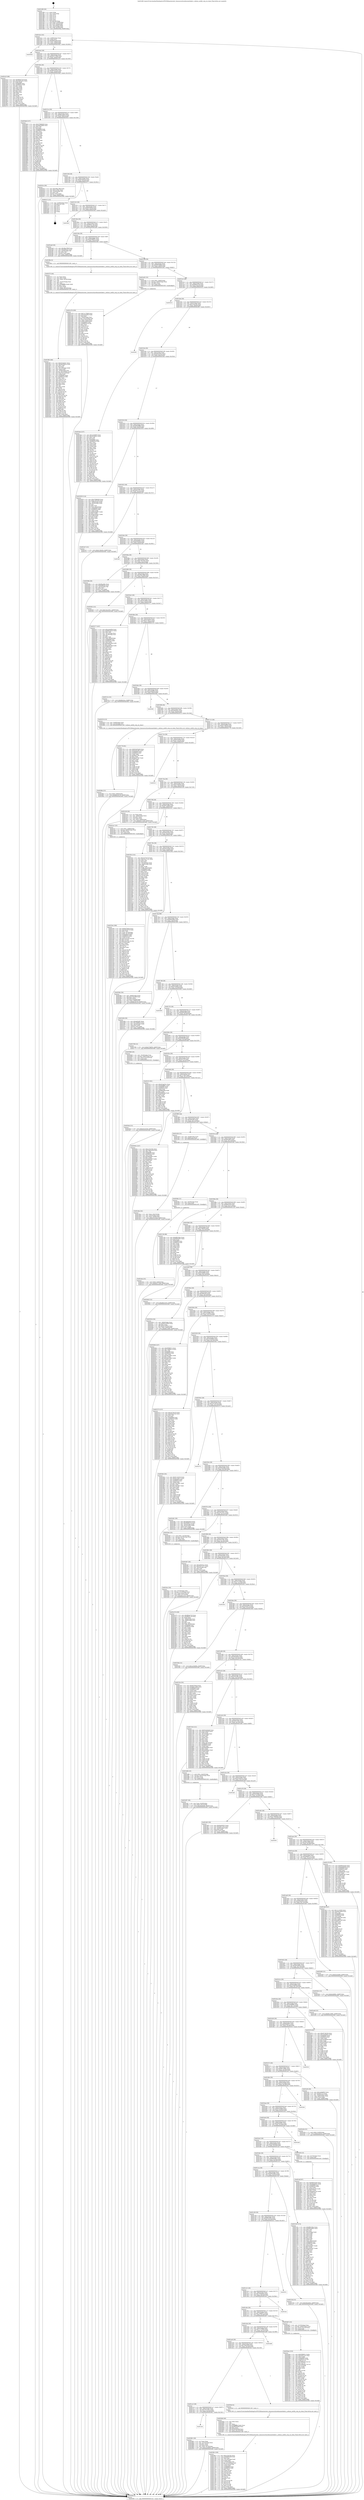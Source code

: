 digraph "0x401490" {
  label = "0x401490 (/mnt/c/Users/mathe/Desktop/tcc/POCII/binaries/extr_linuxsecurityselinuxnetlabel.c_selinux_netlbl_sctp_sk_clone_Final-ollvm.out::main(0))"
  labelloc = "t"
  node[shape=record]

  Entry [label="",width=0.3,height=0.3,shape=circle,fillcolor=black,style=filled]
  "0x4014c2" [label="{
     0x4014c2 [32]\l
     | [instrs]\l
     &nbsp;&nbsp;0x4014c2 \<+6\>: mov -0x88(%rbp),%eax\l
     &nbsp;&nbsp;0x4014c8 \<+2\>: mov %eax,%ecx\l
     &nbsp;&nbsp;0x4014ca \<+6\>: sub $0x80b5eaab,%ecx\l
     &nbsp;&nbsp;0x4014d0 \<+6\>: mov %eax,-0x8c(%rbp)\l
     &nbsp;&nbsp;0x4014d6 \<+6\>: mov %ecx,-0x90(%rbp)\l
     &nbsp;&nbsp;0x4014dc \<+6\>: je 0000000000403045 \<main+0x1bb5\>\l
  }"]
  "0x403045" [label="{
     0x403045\l
  }", style=dashed]
  "0x4014e2" [label="{
     0x4014e2 [28]\l
     | [instrs]\l
     &nbsp;&nbsp;0x4014e2 \<+5\>: jmp 00000000004014e7 \<main+0x57\>\l
     &nbsp;&nbsp;0x4014e7 \<+6\>: mov -0x8c(%rbp),%eax\l
     &nbsp;&nbsp;0x4014ed \<+5\>: sub $0x82077d38,%eax\l
     &nbsp;&nbsp;0x4014f2 \<+6\>: mov %eax,-0x94(%rbp)\l
     &nbsp;&nbsp;0x4014f8 \<+6\>: je 0000000000402a23 \<main+0x1593\>\l
  }"]
  Exit [label="",width=0.3,height=0.3,shape=circle,fillcolor=black,style=filled,peripheries=2]
  "0x402a23" [label="{
     0x402a23 [86]\l
     | [instrs]\l
     &nbsp;&nbsp;0x402a23 \<+5\>: mov $0x96baf759,%eax\l
     &nbsp;&nbsp;0x402a28 \<+5\>: mov $0x34d2ed52,%ecx\l
     &nbsp;&nbsp;0x402a2d \<+2\>: xor %edx,%edx\l
     &nbsp;&nbsp;0x402a2f \<+7\>: mov 0x406068,%esi\l
     &nbsp;&nbsp;0x402a36 \<+7\>: mov 0x406054,%edi\l
     &nbsp;&nbsp;0x402a3d \<+3\>: sub $0x1,%edx\l
     &nbsp;&nbsp;0x402a40 \<+3\>: mov %esi,%r8d\l
     &nbsp;&nbsp;0x402a43 \<+3\>: add %edx,%r8d\l
     &nbsp;&nbsp;0x402a46 \<+4\>: imul %r8d,%esi\l
     &nbsp;&nbsp;0x402a4a \<+3\>: and $0x1,%esi\l
     &nbsp;&nbsp;0x402a4d \<+3\>: cmp $0x0,%esi\l
     &nbsp;&nbsp;0x402a50 \<+4\>: sete %r9b\l
     &nbsp;&nbsp;0x402a54 \<+3\>: cmp $0xa,%edi\l
     &nbsp;&nbsp;0x402a57 \<+4\>: setl %r10b\l
     &nbsp;&nbsp;0x402a5b \<+3\>: mov %r9b,%r11b\l
     &nbsp;&nbsp;0x402a5e \<+3\>: and %r10b,%r11b\l
     &nbsp;&nbsp;0x402a61 \<+3\>: xor %r10b,%r9b\l
     &nbsp;&nbsp;0x402a64 \<+3\>: or %r9b,%r11b\l
     &nbsp;&nbsp;0x402a67 \<+4\>: test $0x1,%r11b\l
     &nbsp;&nbsp;0x402a6b \<+3\>: cmovne %ecx,%eax\l
     &nbsp;&nbsp;0x402a6e \<+6\>: mov %eax,-0x88(%rbp)\l
     &nbsp;&nbsp;0x402a74 \<+5\>: jmp 000000000040306f \<main+0x1bdf\>\l
  }"]
  "0x4014fe" [label="{
     0x4014fe [28]\l
     | [instrs]\l
     &nbsp;&nbsp;0x4014fe \<+5\>: jmp 0000000000401503 \<main+0x73\>\l
     &nbsp;&nbsp;0x401503 \<+6\>: mov -0x8c(%rbp),%eax\l
     &nbsp;&nbsp;0x401509 \<+5\>: sub $0x8b526703,%eax\l
     &nbsp;&nbsp;0x40150e \<+6\>: mov %eax,-0x98(%rbp)\l
     &nbsp;&nbsp;0x401514 \<+6\>: je 00000000004028a0 \<main+0x1410\>\l
  }"]
  "0x402cdf" [label="{
     0x402cdf [97]\l
     | [instrs]\l
     &nbsp;&nbsp;0x402cdf \<+5\>: mov $0x80b5eaab,%ecx\l
     &nbsp;&nbsp;0x402ce4 \<+5\>: mov $0x49adcb2c,%edx\l
     &nbsp;&nbsp;0x402ce9 \<+7\>: mov 0x406068,%esi\l
     &nbsp;&nbsp;0x402cf0 \<+8\>: mov 0x406054,%r8d\l
     &nbsp;&nbsp;0x402cf8 \<+3\>: mov %esi,%r9d\l
     &nbsp;&nbsp;0x402cfb \<+7\>: sub $0xdeaee192,%r9d\l
     &nbsp;&nbsp;0x402d02 \<+4\>: sub $0x1,%r9d\l
     &nbsp;&nbsp;0x402d06 \<+7\>: add $0xdeaee192,%r9d\l
     &nbsp;&nbsp;0x402d0d \<+4\>: imul %r9d,%esi\l
     &nbsp;&nbsp;0x402d11 \<+3\>: and $0x1,%esi\l
     &nbsp;&nbsp;0x402d14 \<+3\>: cmp $0x0,%esi\l
     &nbsp;&nbsp;0x402d17 \<+4\>: sete %r10b\l
     &nbsp;&nbsp;0x402d1b \<+4\>: cmp $0xa,%r8d\l
     &nbsp;&nbsp;0x402d1f \<+4\>: setl %r11b\l
     &nbsp;&nbsp;0x402d23 \<+3\>: mov %r10b,%bl\l
     &nbsp;&nbsp;0x402d26 \<+3\>: and %r11b,%bl\l
     &nbsp;&nbsp;0x402d29 \<+3\>: xor %r11b,%r10b\l
     &nbsp;&nbsp;0x402d2c \<+3\>: or %r10b,%bl\l
     &nbsp;&nbsp;0x402d2f \<+3\>: test $0x1,%bl\l
     &nbsp;&nbsp;0x402d32 \<+3\>: cmovne %edx,%ecx\l
     &nbsp;&nbsp;0x402d35 \<+6\>: mov %ecx,-0x88(%rbp)\l
     &nbsp;&nbsp;0x402d3b \<+5\>: jmp 000000000040306f \<main+0x1bdf\>\l
  }"]
  "0x4028a0" [label="{
     0x4028a0 [137]\l
     | [instrs]\l
     &nbsp;&nbsp;0x4028a0 \<+5\>: mov $0x479db649,%eax\l
     &nbsp;&nbsp;0x4028a5 \<+5\>: mov $0xa8d59d86,%ecx\l
     &nbsp;&nbsp;0x4028aa \<+2\>: mov $0x1,%dl\l
     &nbsp;&nbsp;0x4028ac \<+2\>: xor %esi,%esi\l
     &nbsp;&nbsp;0x4028ae \<+7\>: mov 0x406068,%edi\l
     &nbsp;&nbsp;0x4028b5 \<+8\>: mov 0x406054,%r8d\l
     &nbsp;&nbsp;0x4028bd \<+3\>: sub $0x1,%esi\l
     &nbsp;&nbsp;0x4028c0 \<+3\>: mov %edi,%r9d\l
     &nbsp;&nbsp;0x4028c3 \<+3\>: add %esi,%r9d\l
     &nbsp;&nbsp;0x4028c6 \<+4\>: imul %r9d,%edi\l
     &nbsp;&nbsp;0x4028ca \<+3\>: and $0x1,%edi\l
     &nbsp;&nbsp;0x4028cd \<+3\>: cmp $0x0,%edi\l
     &nbsp;&nbsp;0x4028d0 \<+4\>: sete %r10b\l
     &nbsp;&nbsp;0x4028d4 \<+4\>: cmp $0xa,%r8d\l
     &nbsp;&nbsp;0x4028d8 \<+4\>: setl %r11b\l
     &nbsp;&nbsp;0x4028dc \<+3\>: mov %r10b,%bl\l
     &nbsp;&nbsp;0x4028df \<+3\>: xor $0xff,%bl\l
     &nbsp;&nbsp;0x4028e2 \<+3\>: mov %r11b,%r14b\l
     &nbsp;&nbsp;0x4028e5 \<+4\>: xor $0xff,%r14b\l
     &nbsp;&nbsp;0x4028e9 \<+3\>: xor $0x0,%dl\l
     &nbsp;&nbsp;0x4028ec \<+3\>: mov %bl,%r15b\l
     &nbsp;&nbsp;0x4028ef \<+4\>: and $0x0,%r15b\l
     &nbsp;&nbsp;0x4028f3 \<+3\>: and %dl,%r10b\l
     &nbsp;&nbsp;0x4028f6 \<+3\>: mov %r14b,%r12b\l
     &nbsp;&nbsp;0x4028f9 \<+4\>: and $0x0,%r12b\l
     &nbsp;&nbsp;0x4028fd \<+3\>: and %dl,%r11b\l
     &nbsp;&nbsp;0x402900 \<+3\>: or %r10b,%r15b\l
     &nbsp;&nbsp;0x402903 \<+3\>: or %r11b,%r12b\l
     &nbsp;&nbsp;0x402906 \<+3\>: xor %r12b,%r15b\l
     &nbsp;&nbsp;0x402909 \<+3\>: or %r14b,%bl\l
     &nbsp;&nbsp;0x40290c \<+3\>: xor $0xff,%bl\l
     &nbsp;&nbsp;0x40290f \<+3\>: or $0x0,%dl\l
     &nbsp;&nbsp;0x402912 \<+2\>: and %dl,%bl\l
     &nbsp;&nbsp;0x402914 \<+3\>: or %bl,%r15b\l
     &nbsp;&nbsp;0x402917 \<+4\>: test $0x1,%r15b\l
     &nbsp;&nbsp;0x40291b \<+3\>: cmovne %ecx,%eax\l
     &nbsp;&nbsp;0x40291e \<+6\>: mov %eax,-0x88(%rbp)\l
     &nbsp;&nbsp;0x402924 \<+5\>: jmp 000000000040306f \<main+0x1bdf\>\l
  }"]
  "0x40151a" [label="{
     0x40151a [28]\l
     | [instrs]\l
     &nbsp;&nbsp;0x40151a \<+5\>: jmp 000000000040151f \<main+0x8f\>\l
     &nbsp;&nbsp;0x40151f \<+6\>: mov -0x8c(%rbp),%eax\l
     &nbsp;&nbsp;0x401525 \<+5\>: sub $0x8b5a4ec3,%eax\l
     &nbsp;&nbsp;0x40152a \<+6\>: mov %eax,-0x9c(%rbp)\l
     &nbsp;&nbsp;0x401530 \<+6\>: je 000000000040261e \<main+0x118e\>\l
  }"]
  "0x402bae" [label="{
     0x402bae [153]\l
     | [instrs]\l
     &nbsp;&nbsp;0x402bae \<+5\>: mov $0x606fb87c,%edx\l
     &nbsp;&nbsp;0x402bb3 \<+5\>: mov $0xaa91c252,%esi\l
     &nbsp;&nbsp;0x402bb8 \<+3\>: mov $0x1,%r8b\l
     &nbsp;&nbsp;0x402bbb \<+8\>: mov 0x406068,%r9d\l
     &nbsp;&nbsp;0x402bc3 \<+8\>: mov 0x406054,%r10d\l
     &nbsp;&nbsp;0x402bcb \<+3\>: mov %r9d,%r11d\l
     &nbsp;&nbsp;0x402bce \<+7\>: sub $0x5388ada1,%r11d\l
     &nbsp;&nbsp;0x402bd5 \<+4\>: sub $0x1,%r11d\l
     &nbsp;&nbsp;0x402bd9 \<+7\>: add $0x5388ada1,%r11d\l
     &nbsp;&nbsp;0x402be0 \<+4\>: imul %r11d,%r9d\l
     &nbsp;&nbsp;0x402be4 \<+4\>: and $0x1,%r9d\l
     &nbsp;&nbsp;0x402be8 \<+4\>: cmp $0x0,%r9d\l
     &nbsp;&nbsp;0x402bec \<+3\>: sete %bl\l
     &nbsp;&nbsp;0x402bef \<+4\>: cmp $0xa,%r10d\l
     &nbsp;&nbsp;0x402bf3 \<+4\>: setl %r14b\l
     &nbsp;&nbsp;0x402bf7 \<+3\>: mov %bl,%r15b\l
     &nbsp;&nbsp;0x402bfa \<+4\>: xor $0xff,%r15b\l
     &nbsp;&nbsp;0x402bfe \<+3\>: mov %r14b,%r12b\l
     &nbsp;&nbsp;0x402c01 \<+4\>: xor $0xff,%r12b\l
     &nbsp;&nbsp;0x402c05 \<+4\>: xor $0x1,%r8b\l
     &nbsp;&nbsp;0x402c09 \<+3\>: mov %r15b,%r13b\l
     &nbsp;&nbsp;0x402c0c \<+4\>: and $0xff,%r13b\l
     &nbsp;&nbsp;0x402c10 \<+3\>: and %r8b,%bl\l
     &nbsp;&nbsp;0x402c13 \<+3\>: mov %r12b,%al\l
     &nbsp;&nbsp;0x402c16 \<+2\>: and $0xff,%al\l
     &nbsp;&nbsp;0x402c18 \<+3\>: and %r8b,%r14b\l
     &nbsp;&nbsp;0x402c1b \<+3\>: or %bl,%r13b\l
     &nbsp;&nbsp;0x402c1e \<+3\>: or %r14b,%al\l
     &nbsp;&nbsp;0x402c21 \<+3\>: xor %al,%r13b\l
     &nbsp;&nbsp;0x402c24 \<+3\>: or %r12b,%r15b\l
     &nbsp;&nbsp;0x402c27 \<+4\>: xor $0xff,%r15b\l
     &nbsp;&nbsp;0x402c2b \<+4\>: or $0x1,%r8b\l
     &nbsp;&nbsp;0x402c2f \<+3\>: and %r8b,%r15b\l
     &nbsp;&nbsp;0x402c32 \<+3\>: or %r15b,%r13b\l
     &nbsp;&nbsp;0x402c35 \<+4\>: test $0x1,%r13b\l
     &nbsp;&nbsp;0x402c39 \<+3\>: cmovne %esi,%edx\l
     &nbsp;&nbsp;0x402c3c \<+6\>: mov %edx,-0x88(%rbp)\l
     &nbsp;&nbsp;0x402c42 \<+5\>: jmp 000000000040306f \<main+0x1bdf\>\l
  }"]
  "0x40261e" [label="{
     0x40261e [30]\l
     | [instrs]\l
     &nbsp;&nbsp;0x40261e \<+5\>: mov $0xc09a1388,%eax\l
     &nbsp;&nbsp;0x402623 \<+5\>: mov $0x7a79dc,%ecx\l
     &nbsp;&nbsp;0x402628 \<+3\>: mov -0x2b(%rbp),%dl\l
     &nbsp;&nbsp;0x40262b \<+3\>: test $0x1,%dl\l
     &nbsp;&nbsp;0x40262e \<+3\>: cmovne %ecx,%eax\l
     &nbsp;&nbsp;0x402631 \<+6\>: mov %eax,-0x88(%rbp)\l
     &nbsp;&nbsp;0x402637 \<+5\>: jmp 000000000040306f \<main+0x1bdf\>\l
  }"]
  "0x401536" [label="{
     0x401536 [28]\l
     | [instrs]\l
     &nbsp;&nbsp;0x401536 \<+5\>: jmp 000000000040153b \<main+0xab\>\l
     &nbsp;&nbsp;0x40153b \<+6\>: mov -0x8c(%rbp),%eax\l
     &nbsp;&nbsp;0x401541 \<+5\>: sub $0x8ccb402d,%eax\l
     &nbsp;&nbsp;0x401546 \<+6\>: mov %eax,-0xa0(%rbp)\l
     &nbsp;&nbsp;0x40154c \<+6\>: je 0000000000402e71 \<main+0x19e1\>\l
  }"]
  "0x402a0a" [label="{
     0x402a0a [25]\l
     | [instrs]\l
     &nbsp;&nbsp;0x402a0a \<+10\>: movl $0x0,-0x84(%rbp)\l
     &nbsp;&nbsp;0x402a14 \<+10\>: movl $0x82077d38,-0x88(%rbp)\l
     &nbsp;&nbsp;0x402a1e \<+5\>: jmp 000000000040306f \<main+0x1bdf\>\l
  }"]
  "0x402e71" [label="{
     0x402e71 [21]\l
     | [instrs]\l
     &nbsp;&nbsp;0x402e71 \<+3\>: mov -0x38(%rbp),%eax\l
     &nbsp;&nbsp;0x402e74 \<+7\>: add $0x1a8,%rsp\l
     &nbsp;&nbsp;0x402e7b \<+1\>: pop %rbx\l
     &nbsp;&nbsp;0x402e7c \<+2\>: pop %r12\l
     &nbsp;&nbsp;0x402e7e \<+2\>: pop %r13\l
     &nbsp;&nbsp;0x402e80 \<+2\>: pop %r14\l
     &nbsp;&nbsp;0x402e82 \<+2\>: pop %r15\l
     &nbsp;&nbsp;0x402e84 \<+1\>: pop %rbp\l
     &nbsp;&nbsp;0x402e85 \<+1\>: ret\l
  }"]
  "0x401552" [label="{
     0x401552 [28]\l
     | [instrs]\l
     &nbsp;&nbsp;0x401552 \<+5\>: jmp 0000000000401557 \<main+0xc7\>\l
     &nbsp;&nbsp;0x401557 \<+6\>: mov -0x8c(%rbp),%eax\l
     &nbsp;&nbsp;0x40155d \<+5\>: sub $0x8cf7b9cd,%eax\l
     &nbsp;&nbsp;0x401562 \<+6\>: mov %eax,-0xa4(%rbp)\l
     &nbsp;&nbsp;0x401568 \<+6\>: je 0000000000402f43 \<main+0x1ab3\>\l
  }"]
  "0x4029cd" [label="{
     0x4029cd [15]\l
     | [instrs]\l
     &nbsp;&nbsp;0x4029cd \<+10\>: movl $0xe541424d,-0x88(%rbp)\l
     &nbsp;&nbsp;0x4029d7 \<+5\>: jmp 000000000040306f \<main+0x1bdf\>\l
  }"]
  "0x402f43" [label="{
     0x402f43\l
  }", style=dashed]
  "0x40156e" [label="{
     0x40156e [28]\l
     | [instrs]\l
     &nbsp;&nbsp;0x40156e \<+5\>: jmp 0000000000401573 \<main+0xe3\>\l
     &nbsp;&nbsp;0x401573 \<+6\>: mov -0x8c(%rbp),%eax\l
     &nbsp;&nbsp;0x401579 \<+5\>: sub $0x8fbd57c9,%eax\l
     &nbsp;&nbsp;0x40157e \<+6\>: mov %eax,-0xa8(%rbp)\l
     &nbsp;&nbsp;0x401584 \<+6\>: je 0000000000402ae6 \<main+0x1656\>\l
  }"]
  "0x40288a" [label="{
     0x40288a [22]\l
     | [instrs]\l
     &nbsp;&nbsp;0x40288a \<+7\>: movl $0x0,-0x80(%rbp)\l
     &nbsp;&nbsp;0x402891 \<+10\>: movl $0x8b526703,-0x88(%rbp)\l
     &nbsp;&nbsp;0x40289b \<+5\>: jmp 000000000040306f \<main+0x1bdf\>\l
  }"]
  "0x402ae6" [label="{
     0x402ae6 [30]\l
     | [instrs]\l
     &nbsp;&nbsp;0x402ae6 \<+5\>: mov $0x48a10fbf,%eax\l
     &nbsp;&nbsp;0x402aeb \<+5\>: mov $0xc695aa5,%ecx\l
     &nbsp;&nbsp;0x402af0 \<+3\>: mov -0x29(%rbp),%dl\l
     &nbsp;&nbsp;0x402af3 \<+3\>: test $0x1,%dl\l
     &nbsp;&nbsp;0x402af6 \<+3\>: cmovne %ecx,%eax\l
     &nbsp;&nbsp;0x402af9 \<+6\>: mov %eax,-0x88(%rbp)\l
     &nbsp;&nbsp;0x402aff \<+5\>: jmp 000000000040306f \<main+0x1bdf\>\l
  }"]
  "0x40158a" [label="{
     0x40158a [28]\l
     | [instrs]\l
     &nbsp;&nbsp;0x40158a \<+5\>: jmp 000000000040158f \<main+0xff\>\l
     &nbsp;&nbsp;0x40158f \<+6\>: mov -0x8c(%rbp),%eax\l
     &nbsp;&nbsp;0x401595 \<+5\>: sub $0x904ff681,%eax\l
     &nbsp;&nbsp;0x40159a \<+6\>: mov %eax,-0xac(%rbp)\l
     &nbsp;&nbsp;0x4015a0 \<+6\>: je 0000000000401f6e \<main+0xade\>\l
  }"]
  "0x401cde" [label="{
     0x401cde\l
  }", style=dashed]
  "0x401f6e" [label="{
     0x401f6e [5]\l
     | [instrs]\l
     &nbsp;&nbsp;0x401f6e \<+5\>: call 0000000000401160 \<next_i\>\l
     | [calls]\l
     &nbsp;&nbsp;0x401160 \{1\} (/mnt/c/Users/mathe/Desktop/tcc/POCII/binaries/extr_linuxsecurityselinuxnetlabel.c_selinux_netlbl_sctp_sk_clone_Final-ollvm.out::next_i)\l
  }"]
  "0x4015a6" [label="{
     0x4015a6 [28]\l
     | [instrs]\l
     &nbsp;&nbsp;0x4015a6 \<+5\>: jmp 00000000004015ab \<main+0x11b\>\l
     &nbsp;&nbsp;0x4015ab \<+6\>: mov -0x8c(%rbp),%eax\l
     &nbsp;&nbsp;0x4015b1 \<+5\>: sub $0x94f78ed6,%eax\l
     &nbsp;&nbsp;0x4015b6 \<+6\>: mov %eax,-0xb0(%rbp)\l
     &nbsp;&nbsp;0x4015bc \<+6\>: je 0000000000401e62 \<main+0x9d2\>\l
  }"]
  "0x402861" [label="{
     0x402861 [28]\l
     | [instrs]\l
     &nbsp;&nbsp;0x402861 \<+2\>: xor %eax,%eax\l
     &nbsp;&nbsp;0x402863 \<+3\>: mov -0x74(%rbp),%ecx\l
     &nbsp;&nbsp;0x402866 \<+3\>: sub $0x1,%eax\l
     &nbsp;&nbsp;0x402869 \<+2\>: sub %eax,%ecx\l
     &nbsp;&nbsp;0x40286b \<+3\>: mov %ecx,-0x74(%rbp)\l
     &nbsp;&nbsp;0x40286e \<+10\>: movl $0x1a25b60e,-0x88(%rbp)\l
     &nbsp;&nbsp;0x402878 \<+5\>: jmp 000000000040306f \<main+0x1bdf\>\l
  }"]
  "0x401e62" [label="{
     0x401e62 [23]\l
     | [instrs]\l
     &nbsp;&nbsp;0x401e62 \<+7\>: movl $0x1,-0x60(%rbp)\l
     &nbsp;&nbsp;0x401e69 \<+4\>: movslq -0x60(%rbp),%rax\l
     &nbsp;&nbsp;0x401e6d \<+4\>: shl $0x2,%rax\l
     &nbsp;&nbsp;0x401e71 \<+3\>: mov %rax,%rdi\l
     &nbsp;&nbsp;0x401e74 \<+5\>: call 0000000000401050 \<malloc@plt\>\l
     | [calls]\l
     &nbsp;&nbsp;0x401050 \{1\} (unknown)\l
  }"]
  "0x4015c2" [label="{
     0x4015c2 [28]\l
     | [instrs]\l
     &nbsp;&nbsp;0x4015c2 \<+5\>: jmp 00000000004015c7 \<main+0x137\>\l
     &nbsp;&nbsp;0x4015c7 \<+6\>: mov -0x8c(%rbp),%eax\l
     &nbsp;&nbsp;0x4015cd \<+5\>: sub $0x96baf759,%eax\l
     &nbsp;&nbsp;0x4015d2 \<+6\>: mov %eax,-0xb4(%rbp)\l
     &nbsp;&nbsp;0x4015d8 \<+6\>: je 0000000000403010 \<main+0x1b80\>\l
  }"]
  "0x4026fc" [label="{
     0x4026fc [109]\l
     | [instrs]\l
     &nbsp;&nbsp;0x4026fc \<+5\>: mov $0xa13ec29c,%ecx\l
     &nbsp;&nbsp;0x402701 \<+5\>: mov $0xfd983e8f,%edx\l
     &nbsp;&nbsp;0x402706 \<+2\>: xor %esi,%esi\l
     &nbsp;&nbsp;0x402708 \<+6\>: mov -0x1c4(%rbp),%edi\l
     &nbsp;&nbsp;0x40270e \<+3\>: imul %eax,%edi\l
     &nbsp;&nbsp;0x402711 \<+4\>: mov -0x70(%rbp),%r8\l
     &nbsp;&nbsp;0x402715 \<+4\>: movslq -0x74(%rbp),%r9\l
     &nbsp;&nbsp;0x402719 \<+4\>: mov (%r8,%r9,8),%r8\l
     &nbsp;&nbsp;0x40271d \<+3\>: mov %edi,(%r8)\l
     &nbsp;&nbsp;0x402720 \<+7\>: mov 0x406068,%eax\l
     &nbsp;&nbsp;0x402727 \<+7\>: mov 0x406054,%edi\l
     &nbsp;&nbsp;0x40272e \<+3\>: sub $0x1,%esi\l
     &nbsp;&nbsp;0x402731 \<+3\>: mov %eax,%r10d\l
     &nbsp;&nbsp;0x402734 \<+3\>: add %esi,%r10d\l
     &nbsp;&nbsp;0x402737 \<+4\>: imul %r10d,%eax\l
     &nbsp;&nbsp;0x40273b \<+3\>: and $0x1,%eax\l
     &nbsp;&nbsp;0x40273e \<+3\>: cmp $0x0,%eax\l
     &nbsp;&nbsp;0x402741 \<+4\>: sete %r11b\l
     &nbsp;&nbsp;0x402745 \<+3\>: cmp $0xa,%edi\l
     &nbsp;&nbsp;0x402748 \<+3\>: setl %bl\l
     &nbsp;&nbsp;0x40274b \<+3\>: mov %r11b,%r14b\l
     &nbsp;&nbsp;0x40274e \<+3\>: and %bl,%r14b\l
     &nbsp;&nbsp;0x402751 \<+3\>: xor %bl,%r11b\l
     &nbsp;&nbsp;0x402754 \<+3\>: or %r11b,%r14b\l
     &nbsp;&nbsp;0x402757 \<+4\>: test $0x1,%r14b\l
     &nbsp;&nbsp;0x40275b \<+3\>: cmovne %edx,%ecx\l
     &nbsp;&nbsp;0x40275e \<+6\>: mov %ecx,-0x88(%rbp)\l
     &nbsp;&nbsp;0x402764 \<+5\>: jmp 000000000040306f \<main+0x1bdf\>\l
  }"]
  "0x403010" [label="{
     0x403010\l
  }", style=dashed]
  "0x4015de" [label="{
     0x4015de [28]\l
     | [instrs]\l
     &nbsp;&nbsp;0x4015de \<+5\>: jmp 00000000004015e3 \<main+0x153\>\l
     &nbsp;&nbsp;0x4015e3 \<+6\>: mov -0x8c(%rbp),%eax\l
     &nbsp;&nbsp;0x4015e9 \<+5\>: sub $0xa13ec29c,%eax\l
     &nbsp;&nbsp;0x4015ee \<+6\>: mov %eax,-0xb8(%rbp)\l
     &nbsp;&nbsp;0x4015f4 \<+6\>: je 0000000000402f92 \<main+0x1b02\>\l
  }"]
  "0x4026d4" [label="{
     0x4026d4 [40]\l
     | [instrs]\l
     &nbsp;&nbsp;0x4026d4 \<+5\>: mov $0x2,%ecx\l
     &nbsp;&nbsp;0x4026d9 \<+1\>: cltd\l
     &nbsp;&nbsp;0x4026da \<+2\>: idiv %ecx\l
     &nbsp;&nbsp;0x4026dc \<+6\>: imul $0xfffffffe,%edx,%ecx\l
     &nbsp;&nbsp;0x4026e2 \<+6\>: sub $0x983dc8d4,%ecx\l
     &nbsp;&nbsp;0x4026e8 \<+3\>: add $0x1,%ecx\l
     &nbsp;&nbsp;0x4026eb \<+6\>: add $0x983dc8d4,%ecx\l
     &nbsp;&nbsp;0x4026f1 \<+6\>: mov %ecx,-0x1c4(%rbp)\l
     &nbsp;&nbsp;0x4026f7 \<+5\>: call 0000000000401160 \<next_i\>\l
     | [calls]\l
     &nbsp;&nbsp;0x401160 \{1\} (/mnt/c/Users/mathe/Desktop/tcc/POCII/binaries/extr_linuxsecurityselinuxnetlabel.c_selinux_netlbl_sctp_sk_clone_Final-ollvm.out::next_i)\l
  }"]
  "0x402f92" [label="{
     0x402f92\l
  }", style=dashed]
  "0x4015fa" [label="{
     0x4015fa [28]\l
     | [instrs]\l
     &nbsp;&nbsp;0x4015fa \<+5\>: jmp 00000000004015ff \<main+0x16f\>\l
     &nbsp;&nbsp;0x4015ff \<+6\>: mov -0x8c(%rbp),%eax\l
     &nbsp;&nbsp;0x401605 \<+5\>: sub $0xa6e51d14,%eax\l
     &nbsp;&nbsp;0x40160a \<+6\>: mov %eax,-0xbc(%rbp)\l
     &nbsp;&nbsp;0x401610 \<+6\>: je 00000000004024ee \<main+0x105e\>\l
  }"]
  "0x401cc2" [label="{
     0x401cc2 [28]\l
     | [instrs]\l
     &nbsp;&nbsp;0x401cc2 \<+5\>: jmp 0000000000401cc7 \<main+0x837\>\l
     &nbsp;&nbsp;0x401cc7 \<+6\>: mov -0x8c(%rbp),%eax\l
     &nbsp;&nbsp;0x401ccd \<+5\>: sub $0x7e5c1651,%eax\l
     &nbsp;&nbsp;0x401cd2 \<+6\>: mov %eax,-0x1b4(%rbp)\l
     &nbsp;&nbsp;0x401cd8 \<+6\>: je 0000000000402861 \<main+0x13d1\>\l
  }"]
  "0x4024ee" [label="{
     0x4024ee [137]\l
     | [instrs]\l
     &nbsp;&nbsp;0x4024ee \<+5\>: mov $0xcacbbf94,%eax\l
     &nbsp;&nbsp;0x4024f3 \<+5\>: mov $0xc41a065c,%ecx\l
     &nbsp;&nbsp;0x4024f8 \<+2\>: mov $0x1,%dl\l
     &nbsp;&nbsp;0x4024fa \<+2\>: xor %esi,%esi\l
     &nbsp;&nbsp;0x4024fc \<+7\>: mov 0x406068,%edi\l
     &nbsp;&nbsp;0x402503 \<+8\>: mov 0x406054,%r8d\l
     &nbsp;&nbsp;0x40250b \<+3\>: sub $0x1,%esi\l
     &nbsp;&nbsp;0x40250e \<+3\>: mov %edi,%r9d\l
     &nbsp;&nbsp;0x402511 \<+3\>: add %esi,%r9d\l
     &nbsp;&nbsp;0x402514 \<+4\>: imul %r9d,%edi\l
     &nbsp;&nbsp;0x402518 \<+3\>: and $0x1,%edi\l
     &nbsp;&nbsp;0x40251b \<+3\>: cmp $0x0,%edi\l
     &nbsp;&nbsp;0x40251e \<+4\>: sete %r10b\l
     &nbsp;&nbsp;0x402522 \<+4\>: cmp $0xa,%r8d\l
     &nbsp;&nbsp;0x402526 \<+4\>: setl %r11b\l
     &nbsp;&nbsp;0x40252a \<+3\>: mov %r10b,%bl\l
     &nbsp;&nbsp;0x40252d \<+3\>: xor $0xff,%bl\l
     &nbsp;&nbsp;0x402530 \<+3\>: mov %r11b,%r14b\l
     &nbsp;&nbsp;0x402533 \<+4\>: xor $0xff,%r14b\l
     &nbsp;&nbsp;0x402537 \<+3\>: xor $0x0,%dl\l
     &nbsp;&nbsp;0x40253a \<+3\>: mov %bl,%r15b\l
     &nbsp;&nbsp;0x40253d \<+4\>: and $0x0,%r15b\l
     &nbsp;&nbsp;0x402541 \<+3\>: and %dl,%r10b\l
     &nbsp;&nbsp;0x402544 \<+3\>: mov %r14b,%r12b\l
     &nbsp;&nbsp;0x402547 \<+4\>: and $0x0,%r12b\l
     &nbsp;&nbsp;0x40254b \<+3\>: and %dl,%r11b\l
     &nbsp;&nbsp;0x40254e \<+3\>: or %r10b,%r15b\l
     &nbsp;&nbsp;0x402551 \<+3\>: or %r11b,%r12b\l
     &nbsp;&nbsp;0x402554 \<+3\>: xor %r12b,%r15b\l
     &nbsp;&nbsp;0x402557 \<+3\>: or %r14b,%bl\l
     &nbsp;&nbsp;0x40255a \<+3\>: xor $0xff,%bl\l
     &nbsp;&nbsp;0x40255d \<+3\>: or $0x0,%dl\l
     &nbsp;&nbsp;0x402560 \<+2\>: and %dl,%bl\l
     &nbsp;&nbsp;0x402562 \<+3\>: or %bl,%r15b\l
     &nbsp;&nbsp;0x402565 \<+4\>: test $0x1,%r15b\l
     &nbsp;&nbsp;0x402569 \<+3\>: cmovne %ecx,%eax\l
     &nbsp;&nbsp;0x40256c \<+6\>: mov %eax,-0x88(%rbp)\l
     &nbsp;&nbsp;0x402572 \<+5\>: jmp 000000000040306f \<main+0x1bdf\>\l
  }"]
  "0x401616" [label="{
     0x401616 [28]\l
     | [instrs]\l
     &nbsp;&nbsp;0x401616 \<+5\>: jmp 000000000040161b \<main+0x18b\>\l
     &nbsp;&nbsp;0x40161b \<+6\>: mov -0x8c(%rbp),%eax\l
     &nbsp;&nbsp;0x401621 \<+5\>: sub $0xa8d59d86,%eax\l
     &nbsp;&nbsp;0x401626 \<+6\>: mov %eax,-0xc0(%rbp)\l
     &nbsp;&nbsp;0x40162c \<+6\>: je 0000000000402929 \<main+0x1499\>\l
  }"]
  "0x4026cf" [label="{
     0x4026cf [5]\l
     | [instrs]\l
     &nbsp;&nbsp;0x4026cf \<+5\>: call 0000000000401160 \<next_i\>\l
     | [calls]\l
     &nbsp;&nbsp;0x401160 \{1\} (/mnt/c/Users/mathe/Desktop/tcc/POCII/binaries/extr_linuxsecurityselinuxnetlabel.c_selinux_netlbl_sctp_sk_clone_Final-ollvm.out::next_i)\l
  }"]
  "0x402929" [label="{
     0x402929 [114]\l
     | [instrs]\l
     &nbsp;&nbsp;0x402929 \<+5\>: mov $0x479db649,%eax\l
     &nbsp;&nbsp;0x40292e \<+5\>: mov $0xb7387e03,%ecx\l
     &nbsp;&nbsp;0x402933 \<+3\>: mov -0x80(%rbp),%edx\l
     &nbsp;&nbsp;0x402936 \<+3\>: cmp -0x50(%rbp),%edx\l
     &nbsp;&nbsp;0x402939 \<+4\>: setl %sil\l
     &nbsp;&nbsp;0x40293d \<+4\>: and $0x1,%sil\l
     &nbsp;&nbsp;0x402941 \<+4\>: mov %sil,-0x2a(%rbp)\l
     &nbsp;&nbsp;0x402945 \<+7\>: mov 0x406068,%edx\l
     &nbsp;&nbsp;0x40294c \<+7\>: mov 0x406054,%edi\l
     &nbsp;&nbsp;0x402953 \<+3\>: mov %edx,%r8d\l
     &nbsp;&nbsp;0x402956 \<+7\>: sub $0xbe2ded07,%r8d\l
     &nbsp;&nbsp;0x40295d \<+4\>: sub $0x1,%r8d\l
     &nbsp;&nbsp;0x402961 \<+7\>: add $0xbe2ded07,%r8d\l
     &nbsp;&nbsp;0x402968 \<+4\>: imul %r8d,%edx\l
     &nbsp;&nbsp;0x40296c \<+3\>: and $0x1,%edx\l
     &nbsp;&nbsp;0x40296f \<+3\>: cmp $0x0,%edx\l
     &nbsp;&nbsp;0x402972 \<+4\>: sete %sil\l
     &nbsp;&nbsp;0x402976 \<+3\>: cmp $0xa,%edi\l
     &nbsp;&nbsp;0x402979 \<+4\>: setl %r9b\l
     &nbsp;&nbsp;0x40297d \<+3\>: mov %sil,%r10b\l
     &nbsp;&nbsp;0x402980 \<+3\>: and %r9b,%r10b\l
     &nbsp;&nbsp;0x402983 \<+3\>: xor %r9b,%sil\l
     &nbsp;&nbsp;0x402986 \<+3\>: or %sil,%r10b\l
     &nbsp;&nbsp;0x402989 \<+4\>: test $0x1,%r10b\l
     &nbsp;&nbsp;0x40298d \<+3\>: cmovne %ecx,%eax\l
     &nbsp;&nbsp;0x402990 \<+6\>: mov %eax,-0x88(%rbp)\l
     &nbsp;&nbsp;0x402996 \<+5\>: jmp 000000000040306f \<main+0x1bdf\>\l
  }"]
  "0x401632" [label="{
     0x401632 [28]\l
     | [instrs]\l
     &nbsp;&nbsp;0x401632 \<+5\>: jmp 0000000000401637 \<main+0x1a7\>\l
     &nbsp;&nbsp;0x401637 \<+6\>: mov -0x8c(%rbp),%eax\l
     &nbsp;&nbsp;0x40163d \<+5\>: sub $0xaa91c252,%eax\l
     &nbsp;&nbsp;0x401642 \<+6\>: mov %eax,-0xc4(%rbp)\l
     &nbsp;&nbsp;0x401648 \<+6\>: je 0000000000402c47 \<main+0x17b7\>\l
  }"]
  "0x401ca6" [label="{
     0x401ca6 [28]\l
     | [instrs]\l
     &nbsp;&nbsp;0x401ca6 \<+5\>: jmp 0000000000401cab \<main+0x81b\>\l
     &nbsp;&nbsp;0x401cab \<+6\>: mov -0x8c(%rbp),%eax\l
     &nbsp;&nbsp;0x401cb1 \<+5\>: sub $0x7dbe5439,%eax\l
     &nbsp;&nbsp;0x401cb6 \<+6\>: mov %eax,-0x1b0(%rbp)\l
     &nbsp;&nbsp;0x401cbc \<+6\>: je 00000000004026cf \<main+0x123f\>\l
  }"]
  "0x402c47" [label="{
     0x402c47 [15]\l
     | [instrs]\l
     &nbsp;&nbsp;0x402c47 \<+10\>: movl $0xd7c64cf4,-0x88(%rbp)\l
     &nbsp;&nbsp;0x402c51 \<+5\>: jmp 000000000040306f \<main+0x1bdf\>\l
  }"]
  "0x40164e" [label="{
     0x40164e [28]\l
     | [instrs]\l
     &nbsp;&nbsp;0x40164e \<+5\>: jmp 0000000000401653 \<main+0x1c3\>\l
     &nbsp;&nbsp;0x401653 \<+6\>: mov -0x8c(%rbp),%eax\l
     &nbsp;&nbsp;0x401659 \<+5\>: sub $0xaef068a2,%eax\l
     &nbsp;&nbsp;0x40165e \<+6\>: mov %eax,-0xc8(%rbp)\l
     &nbsp;&nbsp;0x401664 \<+6\>: je 0000000000402df1 \<main+0x1961\>\l
  }"]
  "0x402e86" [label="{
     0x402e86\l
  }", style=dashed]
  "0x402df1" [label="{
     0x402df1\l
  }", style=dashed]
  "0x40166a" [label="{
     0x40166a [28]\l
     | [instrs]\l
     &nbsp;&nbsp;0x40166a \<+5\>: jmp 000000000040166f \<main+0x1df\>\l
     &nbsp;&nbsp;0x40166f \<+6\>: mov -0x8c(%rbp),%eax\l
     &nbsp;&nbsp;0x401675 \<+5\>: sub $0xb7387e03,%eax\l
     &nbsp;&nbsp;0x40167a \<+6\>: mov %eax,-0xcc(%rbp)\l
     &nbsp;&nbsp;0x401680 \<+6\>: je 000000000040299b \<main+0x150b\>\l
  }"]
  "0x401c8a" [label="{
     0x401c8a [28]\l
     | [instrs]\l
     &nbsp;&nbsp;0x401c8a \<+5\>: jmp 0000000000401c8f \<main+0x7ff\>\l
     &nbsp;&nbsp;0x401c8f \<+6\>: mov -0x8c(%rbp),%eax\l
     &nbsp;&nbsp;0x401c95 \<+5\>: sub $0x7c17f568,%eax\l
     &nbsp;&nbsp;0x401c9a \<+6\>: mov %eax,-0x1ac(%rbp)\l
     &nbsp;&nbsp;0x401ca0 \<+6\>: je 0000000000402e86 \<main+0x19f6\>\l
  }"]
  "0x40299b" [label="{
     0x40299b [30]\l
     | [instrs]\l
     &nbsp;&nbsp;0x40299b \<+5\>: mov $0x68ca06c,%eax\l
     &nbsp;&nbsp;0x4029a0 \<+5\>: mov $0xfe8f9cf6,%ecx\l
     &nbsp;&nbsp;0x4029a5 \<+3\>: mov -0x2a(%rbp),%dl\l
     &nbsp;&nbsp;0x4029a8 \<+3\>: test $0x1,%dl\l
     &nbsp;&nbsp;0x4029ab \<+3\>: cmovne %ecx,%eax\l
     &nbsp;&nbsp;0x4029ae \<+6\>: mov %eax,-0x88(%rbp)\l
     &nbsp;&nbsp;0x4029b4 \<+5\>: jmp 000000000040306f \<main+0x1bdf\>\l
  }"]
  "0x401686" [label="{
     0x401686 [28]\l
     | [instrs]\l
     &nbsp;&nbsp;0x401686 \<+5\>: jmp 000000000040168b \<main+0x1fb\>\l
     &nbsp;&nbsp;0x40168b \<+6\>: mov -0x8c(%rbp),%eax\l
     &nbsp;&nbsp;0x401691 \<+5\>: sub $0xc09a1388,%eax\l
     &nbsp;&nbsp;0x401696 \<+6\>: mov %eax,-0xd0(%rbp)\l
     &nbsp;&nbsp;0x40169c \<+6\>: je 0000000000402852 \<main+0x13c2\>\l
  }"]
  "0x402b97" [label="{
     0x402b97 [23]\l
     | [instrs]\l
     &nbsp;&nbsp;0x402b97 \<+4\>: mov -0x70(%rbp),%rax\l
     &nbsp;&nbsp;0x402b9b \<+7\>: movslq -0x84(%rbp),%rcx\l
     &nbsp;&nbsp;0x402ba2 \<+4\>: mov (%rax,%rcx,8),%rax\l
     &nbsp;&nbsp;0x402ba6 \<+3\>: mov %rax,%rdi\l
     &nbsp;&nbsp;0x402ba9 \<+5\>: call 0000000000401030 \<free@plt\>\l
     | [calls]\l
     &nbsp;&nbsp;0x401030 \{1\} (unknown)\l
  }"]
  "0x402852" [label="{
     0x402852 [15]\l
     | [instrs]\l
     &nbsp;&nbsp;0x402852 \<+10\>: movl $0x7e5c1651,-0x88(%rbp)\l
     &nbsp;&nbsp;0x40285c \<+5\>: jmp 000000000040306f \<main+0x1bdf\>\l
  }"]
  "0x4016a2" [label="{
     0x4016a2 [28]\l
     | [instrs]\l
     &nbsp;&nbsp;0x4016a2 \<+5\>: jmp 00000000004016a7 \<main+0x217\>\l
     &nbsp;&nbsp;0x4016a7 \<+6\>: mov -0x8c(%rbp),%eax\l
     &nbsp;&nbsp;0x4016ad \<+5\>: sub $0xc41a065c,%eax\l
     &nbsp;&nbsp;0x4016b2 \<+6\>: mov %eax,-0xd4(%rbp)\l
     &nbsp;&nbsp;0x4016b8 \<+6\>: je 0000000000402577 \<main+0x10e7\>\l
  }"]
  "0x401c6e" [label="{
     0x401c6e [28]\l
     | [instrs]\l
     &nbsp;&nbsp;0x401c6e \<+5\>: jmp 0000000000401c73 \<main+0x7e3\>\l
     &nbsp;&nbsp;0x401c73 \<+6\>: mov -0x8c(%rbp),%eax\l
     &nbsp;&nbsp;0x401c79 \<+5\>: sub $0x7ad68473,%eax\l
     &nbsp;&nbsp;0x401c7e \<+6\>: mov %eax,-0x1a8(%rbp)\l
     &nbsp;&nbsp;0x401c84 \<+6\>: je 0000000000402b97 \<main+0x1707\>\l
  }"]
  "0x402577" [label="{
     0x402577 [167]\l
     | [instrs]\l
     &nbsp;&nbsp;0x402577 \<+5\>: mov $0xcacbbf94,%eax\l
     &nbsp;&nbsp;0x40257c \<+5\>: mov $0x8b5a4ec3,%ecx\l
     &nbsp;&nbsp;0x402581 \<+2\>: mov $0x1,%dl\l
     &nbsp;&nbsp;0x402583 \<+3\>: mov -0x7c(%rbp),%esi\l
     &nbsp;&nbsp;0x402586 \<+3\>: cmp -0x78(%rbp),%esi\l
     &nbsp;&nbsp;0x402589 \<+4\>: setl %dil\l
     &nbsp;&nbsp;0x40258d \<+4\>: and $0x1,%dil\l
     &nbsp;&nbsp;0x402591 \<+4\>: mov %dil,-0x2b(%rbp)\l
     &nbsp;&nbsp;0x402595 \<+7\>: mov 0x406068,%esi\l
     &nbsp;&nbsp;0x40259c \<+8\>: mov 0x406054,%r8d\l
     &nbsp;&nbsp;0x4025a4 \<+3\>: mov %esi,%r9d\l
     &nbsp;&nbsp;0x4025a7 \<+7\>: add $0xea40c56b,%r9d\l
     &nbsp;&nbsp;0x4025ae \<+4\>: sub $0x1,%r9d\l
     &nbsp;&nbsp;0x4025b2 \<+7\>: sub $0xea40c56b,%r9d\l
     &nbsp;&nbsp;0x4025b9 \<+4\>: imul %r9d,%esi\l
     &nbsp;&nbsp;0x4025bd \<+3\>: and $0x1,%esi\l
     &nbsp;&nbsp;0x4025c0 \<+3\>: cmp $0x0,%esi\l
     &nbsp;&nbsp;0x4025c3 \<+4\>: sete %dil\l
     &nbsp;&nbsp;0x4025c7 \<+4\>: cmp $0xa,%r8d\l
     &nbsp;&nbsp;0x4025cb \<+4\>: setl %r10b\l
     &nbsp;&nbsp;0x4025cf \<+3\>: mov %dil,%r11b\l
     &nbsp;&nbsp;0x4025d2 \<+4\>: xor $0xff,%r11b\l
     &nbsp;&nbsp;0x4025d6 \<+3\>: mov %r10b,%bl\l
     &nbsp;&nbsp;0x4025d9 \<+3\>: xor $0xff,%bl\l
     &nbsp;&nbsp;0x4025dc \<+3\>: xor $0x0,%dl\l
     &nbsp;&nbsp;0x4025df \<+3\>: mov %r11b,%r14b\l
     &nbsp;&nbsp;0x4025e2 \<+4\>: and $0x0,%r14b\l
     &nbsp;&nbsp;0x4025e6 \<+3\>: and %dl,%dil\l
     &nbsp;&nbsp;0x4025e9 \<+3\>: mov %bl,%r15b\l
     &nbsp;&nbsp;0x4025ec \<+4\>: and $0x0,%r15b\l
     &nbsp;&nbsp;0x4025f0 \<+3\>: and %dl,%r10b\l
     &nbsp;&nbsp;0x4025f3 \<+3\>: or %dil,%r14b\l
     &nbsp;&nbsp;0x4025f6 \<+3\>: or %r10b,%r15b\l
     &nbsp;&nbsp;0x4025f9 \<+3\>: xor %r15b,%r14b\l
     &nbsp;&nbsp;0x4025fc \<+3\>: or %bl,%r11b\l
     &nbsp;&nbsp;0x4025ff \<+4\>: xor $0xff,%r11b\l
     &nbsp;&nbsp;0x402603 \<+3\>: or $0x0,%dl\l
     &nbsp;&nbsp;0x402606 \<+3\>: and %dl,%r11b\l
     &nbsp;&nbsp;0x402609 \<+3\>: or %r11b,%r14b\l
     &nbsp;&nbsp;0x40260c \<+4\>: test $0x1,%r14b\l
     &nbsp;&nbsp;0x402610 \<+3\>: cmovne %ecx,%eax\l
     &nbsp;&nbsp;0x402613 \<+6\>: mov %eax,-0x88(%rbp)\l
     &nbsp;&nbsp;0x402619 \<+5\>: jmp 000000000040306f \<main+0x1bdf\>\l
  }"]
  "0x4016be" [label="{
     0x4016be [28]\l
     | [instrs]\l
     &nbsp;&nbsp;0x4016be \<+5\>: jmp 00000000004016c3 \<main+0x233\>\l
     &nbsp;&nbsp;0x4016c3 \<+6\>: mov -0x8c(%rbp),%eax\l
     &nbsp;&nbsp;0x4016c9 \<+5\>: sub $0xca738a7c,%eax\l
     &nbsp;&nbsp;0x4016ce \<+6\>: mov %eax,-0xd8(%rbp)\l
     &nbsp;&nbsp;0x4016d4 \<+6\>: je 000000000040212c \<main+0xc9c\>\l
  }"]
  "0x402e4c" [label="{
     0x402e4c\l
  }", style=dashed]
  "0x40212c" [label="{
     0x40212c [15]\l
     | [instrs]\l
     &nbsp;&nbsp;0x40212c \<+10\>: movl $0x8de3cce,-0x88(%rbp)\l
     &nbsp;&nbsp;0x402136 \<+5\>: jmp 000000000040306f \<main+0x1bdf\>\l
  }"]
  "0x4016da" [label="{
     0x4016da [28]\l
     | [instrs]\l
     &nbsp;&nbsp;0x4016da \<+5\>: jmp 00000000004016df \<main+0x24f\>\l
     &nbsp;&nbsp;0x4016df \<+6\>: mov -0x8c(%rbp),%eax\l
     &nbsp;&nbsp;0x4016e5 \<+5\>: sub $0xcacbbf94,%eax\l
     &nbsp;&nbsp;0x4016ea \<+6\>: mov %eax,-0xdc(%rbp)\l
     &nbsp;&nbsp;0x4016f0 \<+6\>: je 0000000000402f83 \<main+0x1af3\>\l
  }"]
  "0x401c52" [label="{
     0x401c52 [28]\l
     | [instrs]\l
     &nbsp;&nbsp;0x401c52 \<+5\>: jmp 0000000000401c57 \<main+0x7c7\>\l
     &nbsp;&nbsp;0x401c57 \<+6\>: mov -0x8c(%rbp),%eax\l
     &nbsp;&nbsp;0x401c5d \<+5\>: sub $0x7359ada3,%eax\l
     &nbsp;&nbsp;0x401c62 \<+6\>: mov %eax,-0x1a4(%rbp)\l
     &nbsp;&nbsp;0x401c68 \<+6\>: je 0000000000402e4c \<main+0x19bc\>\l
  }"]
  "0x402f83" [label="{
     0x402f83\l
  }", style=dashed]
  "0x4016f6" [label="{
     0x4016f6 [28]\l
     | [instrs]\l
     &nbsp;&nbsp;0x4016f6 \<+5\>: jmp 00000000004016fb \<main+0x26b\>\l
     &nbsp;&nbsp;0x4016fb \<+6\>: mov -0x8c(%rbp),%eax\l
     &nbsp;&nbsp;0x401701 \<+5\>: sub $0xcd45b5cc,%eax\l
     &nbsp;&nbsp;0x401706 \<+6\>: mov %eax,-0xe0(%rbp)\l
     &nbsp;&nbsp;0x40170c \<+6\>: je 000000000040287d \<main+0x13ed\>\l
  }"]
  "0x402f21" [label="{
     0x402f21\l
  }", style=dashed]
  "0x40287d" [label="{
     0x40287d [13]\l
     | [instrs]\l
     &nbsp;&nbsp;0x40287d \<+4\>: mov -0x58(%rbp),%rdi\l
     &nbsp;&nbsp;0x402881 \<+4\>: mov -0x70(%rbp),%rsi\l
     &nbsp;&nbsp;0x402885 \<+5\>: call 0000000000401240 \<selinux_netlbl_sctp_sk_clone\>\l
     | [calls]\l
     &nbsp;&nbsp;0x401240 \{1\} (/mnt/c/Users/mathe/Desktop/tcc/POCII/binaries/extr_linuxsecurityselinuxnetlabel.c_selinux_netlbl_sctp_sk_clone_Final-ollvm.out::selinux_netlbl_sctp_sk_clone)\l
  }"]
  "0x401712" [label="{
     0x401712 [28]\l
     | [instrs]\l
     &nbsp;&nbsp;0x401712 \<+5\>: jmp 0000000000401717 \<main+0x287\>\l
     &nbsp;&nbsp;0x401717 \<+6\>: mov -0x8c(%rbp),%eax\l
     &nbsp;&nbsp;0x40171d \<+5\>: sub $0xd278df29,%eax\l
     &nbsp;&nbsp;0x401722 \<+6\>: mov %eax,-0xe4(%rbp)\l
     &nbsp;&nbsp;0x401728 \<+6\>: je 0000000000402778 \<main+0x12e8\>\l
  }"]
  "0x4024cc" [label="{
     0x4024cc [34]\l
     | [instrs]\l
     &nbsp;&nbsp;0x4024cc \<+4\>: mov -0x70(%rbp),%rdi\l
     &nbsp;&nbsp;0x4024d0 \<+4\>: movslq -0x74(%rbp),%rcx\l
     &nbsp;&nbsp;0x4024d4 \<+4\>: mov %rax,(%rdi,%rcx,8)\l
     &nbsp;&nbsp;0x4024d8 \<+7\>: movl $0x0,-0x7c(%rbp)\l
     &nbsp;&nbsp;0x4024df \<+10\>: movl $0xa6e51d14,-0x88(%rbp)\l
     &nbsp;&nbsp;0x4024e9 \<+5\>: jmp 000000000040306f \<main+0x1bdf\>\l
  }"]
  "0x402778" [label="{
     0x402778 [91]\l
     | [instrs]\l
     &nbsp;&nbsp;0x402778 \<+5\>: mov $0x61b33edd,%eax\l
     &nbsp;&nbsp;0x40277d \<+5\>: mov $0x42f31dbc,%ecx\l
     &nbsp;&nbsp;0x402782 \<+7\>: mov 0x406068,%edx\l
     &nbsp;&nbsp;0x402789 \<+7\>: mov 0x406054,%esi\l
     &nbsp;&nbsp;0x402790 \<+2\>: mov %edx,%edi\l
     &nbsp;&nbsp;0x402792 \<+6\>: sub $0xbba573b7,%edi\l
     &nbsp;&nbsp;0x402798 \<+3\>: sub $0x1,%edi\l
     &nbsp;&nbsp;0x40279b \<+6\>: add $0xbba573b7,%edi\l
     &nbsp;&nbsp;0x4027a1 \<+3\>: imul %edi,%edx\l
     &nbsp;&nbsp;0x4027a4 \<+3\>: and $0x1,%edx\l
     &nbsp;&nbsp;0x4027a7 \<+3\>: cmp $0x0,%edx\l
     &nbsp;&nbsp;0x4027aa \<+4\>: sete %r8b\l
     &nbsp;&nbsp;0x4027ae \<+3\>: cmp $0xa,%esi\l
     &nbsp;&nbsp;0x4027b1 \<+4\>: setl %r9b\l
     &nbsp;&nbsp;0x4027b5 \<+3\>: mov %r8b,%r10b\l
     &nbsp;&nbsp;0x4027b8 \<+3\>: and %r9b,%r10b\l
     &nbsp;&nbsp;0x4027bb \<+3\>: xor %r9b,%r8b\l
     &nbsp;&nbsp;0x4027be \<+3\>: or %r8b,%r10b\l
     &nbsp;&nbsp;0x4027c1 \<+4\>: test $0x1,%r10b\l
     &nbsp;&nbsp;0x4027c5 \<+3\>: cmovne %ecx,%eax\l
     &nbsp;&nbsp;0x4027c8 \<+6\>: mov %eax,-0x88(%rbp)\l
     &nbsp;&nbsp;0x4027ce \<+5\>: jmp 000000000040306f \<main+0x1bdf\>\l
  }"]
  "0x40172e" [label="{
     0x40172e [28]\l
     | [instrs]\l
     &nbsp;&nbsp;0x40172e \<+5\>: jmp 0000000000401733 \<main+0x2a3\>\l
     &nbsp;&nbsp;0x401733 \<+6\>: mov -0x8c(%rbp),%eax\l
     &nbsp;&nbsp;0x401739 \<+5\>: sub $0xd57441f4,%eax\l
     &nbsp;&nbsp;0x40173e \<+6\>: mov %eax,-0xe8(%rbp)\l
     &nbsp;&nbsp;0x401744 \<+6\>: je 0000000000402f12 \<main+0x1a82\>\l
  }"]
  "0x4022be" [label="{
     0x4022be [166]\l
     | [instrs]\l
     &nbsp;&nbsp;0x4022be \<+5\>: mov $0x8cf7b9cd,%ecx\l
     &nbsp;&nbsp;0x4022c3 \<+5\>: mov $0x3d2fc67d,%edx\l
     &nbsp;&nbsp;0x4022c8 \<+3\>: mov $0x1,%sil\l
     &nbsp;&nbsp;0x4022cb \<+4\>: mov %rax,-0x70(%rbp)\l
     &nbsp;&nbsp;0x4022cf \<+7\>: movl $0x0,-0x74(%rbp)\l
     &nbsp;&nbsp;0x4022d6 \<+8\>: mov 0x406068,%r8d\l
     &nbsp;&nbsp;0x4022de \<+8\>: mov 0x406054,%r9d\l
     &nbsp;&nbsp;0x4022e6 \<+3\>: mov %r8d,%r10d\l
     &nbsp;&nbsp;0x4022e9 \<+7\>: add $0xe14a7b3c,%r10d\l
     &nbsp;&nbsp;0x4022f0 \<+4\>: sub $0x1,%r10d\l
     &nbsp;&nbsp;0x4022f4 \<+7\>: sub $0xe14a7b3c,%r10d\l
     &nbsp;&nbsp;0x4022fb \<+4\>: imul %r10d,%r8d\l
     &nbsp;&nbsp;0x4022ff \<+4\>: and $0x1,%r8d\l
     &nbsp;&nbsp;0x402303 \<+4\>: cmp $0x0,%r8d\l
     &nbsp;&nbsp;0x402307 \<+4\>: sete %r11b\l
     &nbsp;&nbsp;0x40230b \<+4\>: cmp $0xa,%r9d\l
     &nbsp;&nbsp;0x40230f \<+3\>: setl %bl\l
     &nbsp;&nbsp;0x402312 \<+3\>: mov %r11b,%r14b\l
     &nbsp;&nbsp;0x402315 \<+4\>: xor $0xff,%r14b\l
     &nbsp;&nbsp;0x402319 \<+3\>: mov %bl,%r15b\l
     &nbsp;&nbsp;0x40231c \<+4\>: xor $0xff,%r15b\l
     &nbsp;&nbsp;0x402320 \<+4\>: xor $0x0,%sil\l
     &nbsp;&nbsp;0x402324 \<+3\>: mov %r14b,%r12b\l
     &nbsp;&nbsp;0x402327 \<+4\>: and $0x0,%r12b\l
     &nbsp;&nbsp;0x40232b \<+3\>: and %sil,%r11b\l
     &nbsp;&nbsp;0x40232e \<+3\>: mov %r15b,%r13b\l
     &nbsp;&nbsp;0x402331 \<+4\>: and $0x0,%r13b\l
     &nbsp;&nbsp;0x402335 \<+3\>: and %sil,%bl\l
     &nbsp;&nbsp;0x402338 \<+3\>: or %r11b,%r12b\l
     &nbsp;&nbsp;0x40233b \<+3\>: or %bl,%r13b\l
     &nbsp;&nbsp;0x40233e \<+3\>: xor %r13b,%r12b\l
     &nbsp;&nbsp;0x402341 \<+3\>: or %r15b,%r14b\l
     &nbsp;&nbsp;0x402344 \<+4\>: xor $0xff,%r14b\l
     &nbsp;&nbsp;0x402348 \<+4\>: or $0x0,%sil\l
     &nbsp;&nbsp;0x40234c \<+3\>: and %sil,%r14b\l
     &nbsp;&nbsp;0x40234f \<+3\>: or %r14b,%r12b\l
     &nbsp;&nbsp;0x402352 \<+4\>: test $0x1,%r12b\l
     &nbsp;&nbsp;0x402356 \<+3\>: cmovne %edx,%ecx\l
     &nbsp;&nbsp;0x402359 \<+6\>: mov %ecx,-0x88(%rbp)\l
     &nbsp;&nbsp;0x40235f \<+5\>: jmp 000000000040306f \<main+0x1bdf\>\l
  }"]
  "0x402f12" [label="{
     0x402f12\l
  }", style=dashed]
  "0x40174a" [label="{
     0x40174a [28]\l
     | [instrs]\l
     &nbsp;&nbsp;0x40174a \<+5\>: jmp 000000000040174f \<main+0x2bf\>\l
     &nbsp;&nbsp;0x40174f \<+6\>: mov -0x8c(%rbp),%eax\l
     &nbsp;&nbsp;0x401755 \<+5\>: sub $0xd7c64cf4,%eax\l
     &nbsp;&nbsp;0x40175a \<+6\>: mov %eax,-0xec(%rbp)\l
     &nbsp;&nbsp;0x401760 \<+6\>: je 0000000000402c56 \<main+0x17c6\>\l
  }"]
  "0x401c36" [label="{
     0x401c36 [28]\l
     | [instrs]\l
     &nbsp;&nbsp;0x401c36 \<+5\>: jmp 0000000000401c3b \<main+0x7ab\>\l
     &nbsp;&nbsp;0x401c3b \<+6\>: mov -0x8c(%rbp),%eax\l
     &nbsp;&nbsp;0x401c41 \<+5\>: sub $0x6f8526dc,%eax\l
     &nbsp;&nbsp;0x401c46 \<+6\>: mov %eax,-0x1a0(%rbp)\l
     &nbsp;&nbsp;0x401c4c \<+6\>: je 0000000000402f21 \<main+0x1a91\>\l
  }"]
  "0x402c56" [label="{
     0x402c56 [34]\l
     | [instrs]\l
     &nbsp;&nbsp;0x402c56 \<+2\>: xor %eax,%eax\l
     &nbsp;&nbsp;0x402c58 \<+6\>: mov -0x84(%rbp),%ecx\l
     &nbsp;&nbsp;0x402c5e \<+3\>: sub $0x1,%eax\l
     &nbsp;&nbsp;0x402c61 \<+2\>: sub %eax,%ecx\l
     &nbsp;&nbsp;0x402c63 \<+6\>: mov %ecx,-0x84(%rbp)\l
     &nbsp;&nbsp;0x402c69 \<+10\>: movl $0x82077d38,-0x88(%rbp)\l
     &nbsp;&nbsp;0x402c73 \<+5\>: jmp 000000000040306f \<main+0x1bdf\>\l
  }"]
  "0x401766" [label="{
     0x401766 [28]\l
     | [instrs]\l
     &nbsp;&nbsp;0x401766 \<+5\>: jmp 000000000040176b \<main+0x2db\>\l
     &nbsp;&nbsp;0x40176b \<+6\>: mov -0x8c(%rbp),%eax\l
     &nbsp;&nbsp;0x401771 \<+5\>: sub $0xdb07e460,%eax\l
     &nbsp;&nbsp;0x401776 \<+6\>: mov %eax,-0xf0(%rbp)\l
     &nbsp;&nbsp;0x40177c \<+6\>: je 00000000004022a7 \<main+0xe17\>\l
  }"]
  "0x40223d" [label="{
     0x40223d [15]\l
     | [instrs]\l
     &nbsp;&nbsp;0x40223d \<+10\>: movl $0x30a5dc8c,-0x88(%rbp)\l
     &nbsp;&nbsp;0x402247 \<+5\>: jmp 000000000040306f \<main+0x1bdf\>\l
  }"]
  "0x4022a7" [label="{
     0x4022a7 [23]\l
     | [instrs]\l
     &nbsp;&nbsp;0x4022a7 \<+7\>: movl $0x1,-0x68(%rbp)\l
     &nbsp;&nbsp;0x4022ae \<+4\>: movslq -0x68(%rbp),%rax\l
     &nbsp;&nbsp;0x4022b2 \<+4\>: shl $0x3,%rax\l
     &nbsp;&nbsp;0x4022b6 \<+3\>: mov %rax,%rdi\l
     &nbsp;&nbsp;0x4022b9 \<+5\>: call 0000000000401050 \<malloc@plt\>\l
     | [calls]\l
     &nbsp;&nbsp;0x401050 \{1\} (unknown)\l
  }"]
  "0x401782" [label="{
     0x401782 [28]\l
     | [instrs]\l
     &nbsp;&nbsp;0x401782 \<+5\>: jmp 0000000000401787 \<main+0x2f7\>\l
     &nbsp;&nbsp;0x401787 \<+6\>: mov -0x8c(%rbp),%eax\l
     &nbsp;&nbsp;0x40178d \<+5\>: sub $0xdc9a323b,%eax\l
     &nbsp;&nbsp;0x401792 \<+6\>: mov %eax,-0xf4(%rbp)\l
     &nbsp;&nbsp;0x401798 \<+6\>: je 00000000004023fc \<main+0xf6c\>\l
  }"]
  "0x401c1a" [label="{
     0x401c1a [28]\l
     | [instrs]\l
     &nbsp;&nbsp;0x401c1a \<+5\>: jmp 0000000000401c1f \<main+0x78f\>\l
     &nbsp;&nbsp;0x401c1f \<+6\>: mov -0x8c(%rbp),%eax\l
     &nbsp;&nbsp;0x401c25 \<+5\>: sub $0x6f42b485,%eax\l
     &nbsp;&nbsp;0x401c2a \<+6\>: mov %eax,-0x19c(%rbp)\l
     &nbsp;&nbsp;0x401c30 \<+6\>: je 000000000040223d \<main+0xdad\>\l
  }"]
  "0x4023fc" [label="{
     0x4023fc [155]\l
     | [instrs]\l
     &nbsp;&nbsp;0x4023fc \<+5\>: mov $0x2e37be76,%eax\l
     &nbsp;&nbsp;0x402401 \<+5\>: mov $0x33557181,%ecx\l
     &nbsp;&nbsp;0x402406 \<+2\>: mov $0x1,%dl\l
     &nbsp;&nbsp;0x402408 \<+2\>: xor %esi,%esi\l
     &nbsp;&nbsp;0x40240a \<+3\>: mov -0x74(%rbp),%edi\l
     &nbsp;&nbsp;0x40240d \<+3\>: cmp -0x68(%rbp),%edi\l
     &nbsp;&nbsp;0x402410 \<+4\>: setl %r8b\l
     &nbsp;&nbsp;0x402414 \<+4\>: and $0x1,%r8b\l
     &nbsp;&nbsp;0x402418 \<+4\>: mov %r8b,-0x2c(%rbp)\l
     &nbsp;&nbsp;0x40241c \<+7\>: mov 0x406068,%edi\l
     &nbsp;&nbsp;0x402423 \<+8\>: mov 0x406054,%r9d\l
     &nbsp;&nbsp;0x40242b \<+3\>: sub $0x1,%esi\l
     &nbsp;&nbsp;0x40242e \<+3\>: mov %edi,%r10d\l
     &nbsp;&nbsp;0x402431 \<+3\>: add %esi,%r10d\l
     &nbsp;&nbsp;0x402434 \<+4\>: imul %r10d,%edi\l
     &nbsp;&nbsp;0x402438 \<+3\>: and $0x1,%edi\l
     &nbsp;&nbsp;0x40243b \<+3\>: cmp $0x0,%edi\l
     &nbsp;&nbsp;0x40243e \<+4\>: sete %r8b\l
     &nbsp;&nbsp;0x402442 \<+4\>: cmp $0xa,%r9d\l
     &nbsp;&nbsp;0x402446 \<+4\>: setl %r11b\l
     &nbsp;&nbsp;0x40244a \<+3\>: mov %r8b,%bl\l
     &nbsp;&nbsp;0x40244d \<+3\>: xor $0xff,%bl\l
     &nbsp;&nbsp;0x402450 \<+3\>: mov %r11b,%r14b\l
     &nbsp;&nbsp;0x402453 \<+4\>: xor $0xff,%r14b\l
     &nbsp;&nbsp;0x402457 \<+3\>: xor $0x1,%dl\l
     &nbsp;&nbsp;0x40245a \<+3\>: mov %bl,%r15b\l
     &nbsp;&nbsp;0x40245d \<+4\>: and $0xff,%r15b\l
     &nbsp;&nbsp;0x402461 \<+3\>: and %dl,%r8b\l
     &nbsp;&nbsp;0x402464 \<+3\>: mov %r14b,%r12b\l
     &nbsp;&nbsp;0x402467 \<+4\>: and $0xff,%r12b\l
     &nbsp;&nbsp;0x40246b \<+3\>: and %dl,%r11b\l
     &nbsp;&nbsp;0x40246e \<+3\>: or %r8b,%r15b\l
     &nbsp;&nbsp;0x402471 \<+3\>: or %r11b,%r12b\l
     &nbsp;&nbsp;0x402474 \<+3\>: xor %r12b,%r15b\l
     &nbsp;&nbsp;0x402477 \<+3\>: or %r14b,%bl\l
     &nbsp;&nbsp;0x40247a \<+3\>: xor $0xff,%bl\l
     &nbsp;&nbsp;0x40247d \<+3\>: or $0x1,%dl\l
     &nbsp;&nbsp;0x402480 \<+2\>: and %dl,%bl\l
     &nbsp;&nbsp;0x402482 \<+3\>: or %bl,%r15b\l
     &nbsp;&nbsp;0x402485 \<+4\>: test $0x1,%r15b\l
     &nbsp;&nbsp;0x402489 \<+3\>: cmovne %ecx,%eax\l
     &nbsp;&nbsp;0x40248c \<+6\>: mov %eax,-0x88(%rbp)\l
     &nbsp;&nbsp;0x402492 \<+5\>: jmp 000000000040306f \<main+0x1bdf\>\l
  }"]
  "0x40179e" [label="{
     0x40179e [28]\l
     | [instrs]\l
     &nbsp;&nbsp;0x40179e \<+5\>: jmp 00000000004017a3 \<main+0x313\>\l
     &nbsp;&nbsp;0x4017a3 \<+6\>: mov -0x8c(%rbp),%eax\l
     &nbsp;&nbsp;0x4017a9 \<+5\>: sub $0xe541424d,%eax\l
     &nbsp;&nbsp;0x4017ae \<+6\>: mov %eax,-0xf8(%rbp)\l
     &nbsp;&nbsp;0x4017b4 \<+6\>: je 00000000004029dc \<main+0x154c\>\l
  }"]
  "0x402191" [label="{
     0x402191 [172]\l
     | [instrs]\l
     &nbsp;&nbsp;0x402191 \<+5\>: mov $0x6f8526dc,%eax\l
     &nbsp;&nbsp;0x402196 \<+5\>: mov $0x6f42b485,%ecx\l
     &nbsp;&nbsp;0x40219b \<+2\>: mov $0x1,%dl\l
     &nbsp;&nbsp;0x40219d \<+2\>: xor %esi,%esi\l
     &nbsp;&nbsp;0x40219f \<+3\>: mov -0x5c(%rbp),%edi\l
     &nbsp;&nbsp;0x4021a2 \<+3\>: mov %esi,%r8d\l
     &nbsp;&nbsp;0x4021a5 \<+3\>: sub %edi,%r8d\l
     &nbsp;&nbsp;0x4021a8 \<+2\>: mov %esi,%edi\l
     &nbsp;&nbsp;0x4021aa \<+3\>: sub $0x1,%edi\l
     &nbsp;&nbsp;0x4021ad \<+3\>: add %edi,%r8d\l
     &nbsp;&nbsp;0x4021b0 \<+3\>: sub %r8d,%esi\l
     &nbsp;&nbsp;0x4021b3 \<+3\>: mov %esi,-0x5c(%rbp)\l
     &nbsp;&nbsp;0x4021b6 \<+7\>: mov 0x406068,%esi\l
     &nbsp;&nbsp;0x4021bd \<+7\>: mov 0x406054,%edi\l
     &nbsp;&nbsp;0x4021c4 \<+3\>: mov %esi,%r8d\l
     &nbsp;&nbsp;0x4021c7 \<+7\>: sub $0xe3e43d57,%r8d\l
     &nbsp;&nbsp;0x4021ce \<+4\>: sub $0x1,%r8d\l
     &nbsp;&nbsp;0x4021d2 \<+7\>: add $0xe3e43d57,%r8d\l
     &nbsp;&nbsp;0x4021d9 \<+4\>: imul %r8d,%esi\l
     &nbsp;&nbsp;0x4021dd \<+3\>: and $0x1,%esi\l
     &nbsp;&nbsp;0x4021e0 \<+3\>: cmp $0x0,%esi\l
     &nbsp;&nbsp;0x4021e3 \<+4\>: sete %r9b\l
     &nbsp;&nbsp;0x4021e7 \<+3\>: cmp $0xa,%edi\l
     &nbsp;&nbsp;0x4021ea \<+4\>: setl %r10b\l
     &nbsp;&nbsp;0x4021ee \<+3\>: mov %r9b,%r11b\l
     &nbsp;&nbsp;0x4021f1 \<+4\>: xor $0xff,%r11b\l
     &nbsp;&nbsp;0x4021f5 \<+3\>: mov %r10b,%bl\l
     &nbsp;&nbsp;0x4021f8 \<+3\>: xor $0xff,%bl\l
     &nbsp;&nbsp;0x4021fb \<+3\>: xor $0x1,%dl\l
     &nbsp;&nbsp;0x4021fe \<+3\>: mov %r11b,%r14b\l
     &nbsp;&nbsp;0x402201 \<+4\>: and $0xff,%r14b\l
     &nbsp;&nbsp;0x402205 \<+3\>: and %dl,%r9b\l
     &nbsp;&nbsp;0x402208 \<+3\>: mov %bl,%r15b\l
     &nbsp;&nbsp;0x40220b \<+4\>: and $0xff,%r15b\l
     &nbsp;&nbsp;0x40220f \<+3\>: and %dl,%r10b\l
     &nbsp;&nbsp;0x402212 \<+3\>: or %r9b,%r14b\l
     &nbsp;&nbsp;0x402215 \<+3\>: or %r10b,%r15b\l
     &nbsp;&nbsp;0x402218 \<+3\>: xor %r15b,%r14b\l
     &nbsp;&nbsp;0x40221b \<+3\>: or %bl,%r11b\l
     &nbsp;&nbsp;0x40221e \<+4\>: xor $0xff,%r11b\l
     &nbsp;&nbsp;0x402222 \<+3\>: or $0x1,%dl\l
     &nbsp;&nbsp;0x402225 \<+3\>: and %dl,%r11b\l
     &nbsp;&nbsp;0x402228 \<+3\>: or %r11b,%r14b\l
     &nbsp;&nbsp;0x40222b \<+4\>: test $0x1,%r14b\l
     &nbsp;&nbsp;0x40222f \<+3\>: cmovne %ecx,%eax\l
     &nbsp;&nbsp;0x402232 \<+6\>: mov %eax,-0x88(%rbp)\l
     &nbsp;&nbsp;0x402238 \<+5\>: jmp 000000000040306f \<main+0x1bdf\>\l
  }"]
  "0x4029dc" [label="{
     0x4029dc [34]\l
     | [instrs]\l
     &nbsp;&nbsp;0x4029dc \<+3\>: mov -0x80(%rbp),%eax\l
     &nbsp;&nbsp;0x4029df \<+5\>: add $0x1f7dec9d,%eax\l
     &nbsp;&nbsp;0x4029e4 \<+3\>: add $0x1,%eax\l
     &nbsp;&nbsp;0x4029e7 \<+5\>: sub $0x1f7dec9d,%eax\l
     &nbsp;&nbsp;0x4029ec \<+3\>: mov %eax,-0x80(%rbp)\l
     &nbsp;&nbsp;0x4029ef \<+10\>: movl $0x8b526703,-0x88(%rbp)\l
     &nbsp;&nbsp;0x4029f9 \<+5\>: jmp 000000000040306f \<main+0x1bdf\>\l
  }"]
  "0x4017ba" [label="{
     0x4017ba [28]\l
     | [instrs]\l
     &nbsp;&nbsp;0x4017ba \<+5\>: jmp 00000000004017bf \<main+0x32f\>\l
     &nbsp;&nbsp;0x4017bf \<+6\>: mov -0x8c(%rbp),%eax\l
     &nbsp;&nbsp;0x4017c5 \<+5\>: sub $0xf0b439da,%eax\l
     &nbsp;&nbsp;0x4017ca \<+6\>: mov %eax,-0xfc(%rbp)\l
     &nbsp;&nbsp;0x4017d0 \<+6\>: je 0000000000401d04 \<main+0x874\>\l
  }"]
  "0x401bfe" [label="{
     0x401bfe [28]\l
     | [instrs]\l
     &nbsp;&nbsp;0x401bfe \<+5\>: jmp 0000000000401c03 \<main+0x773\>\l
     &nbsp;&nbsp;0x401c03 \<+6\>: mov -0x8c(%rbp),%eax\l
     &nbsp;&nbsp;0x401c09 \<+5\>: sub $0x6f005901,%eax\l
     &nbsp;&nbsp;0x401c0e \<+6\>: mov %eax,-0x198(%rbp)\l
     &nbsp;&nbsp;0x401c14 \<+6\>: je 0000000000402191 \<main+0xd01\>\l
  }"]
  "0x401d04" [label="{
     0x401d04 [30]\l
     | [instrs]\l
     &nbsp;&nbsp;0x401d04 \<+5\>: mov $0x4e65df5,%eax\l
     &nbsp;&nbsp;0x401d09 \<+5\>: mov $0x7f4bf6ce,%ecx\l
     &nbsp;&nbsp;0x401d0e \<+3\>: mov -0x34(%rbp),%edx\l
     &nbsp;&nbsp;0x401d11 \<+3\>: cmp $0x2,%edx\l
     &nbsp;&nbsp;0x401d14 \<+3\>: cmovne %ecx,%eax\l
     &nbsp;&nbsp;0x401d17 \<+6\>: mov %eax,-0x88(%rbp)\l
     &nbsp;&nbsp;0x401d1d \<+5\>: jmp 000000000040306f \<main+0x1bdf\>\l
  }"]
  "0x4017d6" [label="{
     0x4017d6 [28]\l
     | [instrs]\l
     &nbsp;&nbsp;0x4017d6 \<+5\>: jmp 00000000004017db \<main+0x34b\>\l
     &nbsp;&nbsp;0x4017db \<+6\>: mov -0x8c(%rbp),%eax\l
     &nbsp;&nbsp;0x4017e1 \<+5\>: sub $0xf5559eb3,%eax\l
     &nbsp;&nbsp;0x4017e6 \<+6\>: mov %eax,-0x100(%rbp)\l
     &nbsp;&nbsp;0x4017ec \<+6\>: je 0000000000403060 \<main+0x1bd0\>\l
  }"]
  "0x40306f" [label="{
     0x40306f [5]\l
     | [instrs]\l
     &nbsp;&nbsp;0x40306f \<+5\>: jmp 00000000004014c2 \<main+0x32\>\l
  }"]
  "0x401490" [label="{
     0x401490 [50]\l
     | [instrs]\l
     &nbsp;&nbsp;0x401490 \<+1\>: push %rbp\l
     &nbsp;&nbsp;0x401491 \<+3\>: mov %rsp,%rbp\l
     &nbsp;&nbsp;0x401494 \<+2\>: push %r15\l
     &nbsp;&nbsp;0x401496 \<+2\>: push %r14\l
     &nbsp;&nbsp;0x401498 \<+2\>: push %r13\l
     &nbsp;&nbsp;0x40149a \<+2\>: push %r12\l
     &nbsp;&nbsp;0x40149c \<+1\>: push %rbx\l
     &nbsp;&nbsp;0x40149d \<+7\>: sub $0x1a8,%rsp\l
     &nbsp;&nbsp;0x4014a4 \<+7\>: movl $0x0,-0x38(%rbp)\l
     &nbsp;&nbsp;0x4014ab \<+3\>: mov %edi,-0x3c(%rbp)\l
     &nbsp;&nbsp;0x4014ae \<+4\>: mov %rsi,-0x48(%rbp)\l
     &nbsp;&nbsp;0x4014b2 \<+3\>: mov -0x3c(%rbp),%edi\l
     &nbsp;&nbsp;0x4014b5 \<+3\>: mov %edi,-0x34(%rbp)\l
     &nbsp;&nbsp;0x4014b8 \<+10\>: movl $0xf0b439da,-0x88(%rbp)\l
  }"]
  "0x402cd3" [label="{
     0x402cd3 [12]\l
     | [instrs]\l
     &nbsp;&nbsp;0x402cd3 \<+4\>: mov -0x70(%rbp),%rax\l
     &nbsp;&nbsp;0x402cd7 \<+3\>: mov %rax,%rdi\l
     &nbsp;&nbsp;0x402cda \<+5\>: call 0000000000401030 \<free@plt\>\l
     | [calls]\l
     &nbsp;&nbsp;0x401030 \{1\} (unknown)\l
  }"]
  "0x403060" [label="{
     0x403060\l
  }", style=dashed]
  "0x4017f2" [label="{
     0x4017f2 [28]\l
     | [instrs]\l
     &nbsp;&nbsp;0x4017f2 \<+5\>: jmp 00000000004017f7 \<main+0x367\>\l
     &nbsp;&nbsp;0x4017f7 \<+6\>: mov -0x8c(%rbp),%eax\l
     &nbsp;&nbsp;0x4017fd \<+5\>: sub $0xfd983e8f,%eax\l
     &nbsp;&nbsp;0x401802 \<+6\>: mov %eax,-0x104(%rbp)\l
     &nbsp;&nbsp;0x401808 \<+6\>: je 0000000000402769 \<main+0x12d9\>\l
  }"]
  "0x401be2" [label="{
     0x401be2 [28]\l
     | [instrs]\l
     &nbsp;&nbsp;0x401be2 \<+5\>: jmp 0000000000401be7 \<main+0x757\>\l
     &nbsp;&nbsp;0x401be7 \<+6\>: mov -0x8c(%rbp),%eax\l
     &nbsp;&nbsp;0x401bed \<+5\>: sub $0x64e8de4d,%eax\l
     &nbsp;&nbsp;0x401bf2 \<+6\>: mov %eax,-0x194(%rbp)\l
     &nbsp;&nbsp;0x401bf8 \<+6\>: je 0000000000402cd3 \<main+0x1843\>\l
  }"]
  "0x402769" [label="{
     0x402769 [15]\l
     | [instrs]\l
     &nbsp;&nbsp;0x402769 \<+10\>: movl $0xd278df29,-0x88(%rbp)\l
     &nbsp;&nbsp;0x402773 \<+5\>: jmp 000000000040306f \<main+0x1bdf\>\l
  }"]
  "0x40180e" [label="{
     0x40180e [28]\l
     | [instrs]\l
     &nbsp;&nbsp;0x40180e \<+5\>: jmp 0000000000401813 \<main+0x383\>\l
     &nbsp;&nbsp;0x401813 \<+6\>: mov -0x8c(%rbp),%eax\l
     &nbsp;&nbsp;0x401819 \<+5\>: sub $0xfe8f9cf6,%eax\l
     &nbsp;&nbsp;0x40181e \<+6\>: mov %eax,-0x108(%rbp)\l
     &nbsp;&nbsp;0x401824 \<+6\>: je 00000000004029b9 \<main+0x1529\>\l
  }"]
  "0x402d4f" [label="{
     0x402d4f\l
  }", style=dashed]
  "0x4029b9" [label="{
     0x4029b9 [20]\l
     | [instrs]\l
     &nbsp;&nbsp;0x4029b9 \<+4\>: mov -0x58(%rbp),%rax\l
     &nbsp;&nbsp;0x4029bd \<+4\>: movslq -0x80(%rbp),%rcx\l
     &nbsp;&nbsp;0x4029c1 \<+4\>: mov (%rax,%rcx,8),%rax\l
     &nbsp;&nbsp;0x4029c5 \<+3\>: mov %rax,%rdi\l
     &nbsp;&nbsp;0x4029c8 \<+5\>: call 0000000000401030 \<free@plt\>\l
     | [calls]\l
     &nbsp;&nbsp;0x401030 \{1\} (unknown)\l
  }"]
  "0x40182a" [label="{
     0x40182a [28]\l
     | [instrs]\l
     &nbsp;&nbsp;0x40182a \<+5\>: jmp 000000000040182f \<main+0x39f\>\l
     &nbsp;&nbsp;0x40182f \<+6\>: mov -0x8c(%rbp),%eax\l
     &nbsp;&nbsp;0x401835 \<+5\>: sub $0x4e237b,%eax\l
     &nbsp;&nbsp;0x40183a \<+6\>: mov %eax,-0x10c(%rbp)\l
     &nbsp;&nbsp;0x401840 \<+6\>: je 0000000000401f13 \<main+0xa83\>\l
  }"]
  "0x401bc6" [label="{
     0x401bc6 [28]\l
     | [instrs]\l
     &nbsp;&nbsp;0x401bc6 \<+5\>: jmp 0000000000401bcb \<main+0x73b\>\l
     &nbsp;&nbsp;0x401bcb \<+6\>: mov -0x8c(%rbp),%eax\l
     &nbsp;&nbsp;0x401bd1 \<+5\>: sub $0x64e05632,%eax\l
     &nbsp;&nbsp;0x401bd6 \<+6\>: mov %eax,-0x190(%rbp)\l
     &nbsp;&nbsp;0x401bdc \<+6\>: je 0000000000402d4f \<main+0x18bf\>\l
  }"]
  "0x401f13" [label="{
     0x401f13 [91]\l
     | [instrs]\l
     &nbsp;&nbsp;0x401f13 \<+5\>: mov $0x453ad241,%eax\l
     &nbsp;&nbsp;0x401f18 \<+5\>: mov $0x904ff681,%ecx\l
     &nbsp;&nbsp;0x401f1d \<+7\>: mov 0x406068,%edx\l
     &nbsp;&nbsp;0x401f24 \<+7\>: mov 0x406054,%esi\l
     &nbsp;&nbsp;0x401f2b \<+2\>: mov %edx,%edi\l
     &nbsp;&nbsp;0x401f2d \<+6\>: sub $0x89fbe8da,%edi\l
     &nbsp;&nbsp;0x401f33 \<+3\>: sub $0x1,%edi\l
     &nbsp;&nbsp;0x401f36 \<+6\>: add $0x89fbe8da,%edi\l
     &nbsp;&nbsp;0x401f3c \<+3\>: imul %edi,%edx\l
     &nbsp;&nbsp;0x401f3f \<+3\>: and $0x1,%edx\l
     &nbsp;&nbsp;0x401f42 \<+3\>: cmp $0x0,%edx\l
     &nbsp;&nbsp;0x401f45 \<+4\>: sete %r8b\l
     &nbsp;&nbsp;0x401f49 \<+3\>: cmp $0xa,%esi\l
     &nbsp;&nbsp;0x401f4c \<+4\>: setl %r9b\l
     &nbsp;&nbsp;0x401f50 \<+3\>: mov %r8b,%r10b\l
     &nbsp;&nbsp;0x401f53 \<+3\>: and %r9b,%r10b\l
     &nbsp;&nbsp;0x401f56 \<+3\>: xor %r9b,%r8b\l
     &nbsp;&nbsp;0x401f59 \<+3\>: or %r8b,%r10b\l
     &nbsp;&nbsp;0x401f5c \<+4\>: test $0x1,%r10b\l
     &nbsp;&nbsp;0x401f60 \<+3\>: cmovne %ecx,%eax\l
     &nbsp;&nbsp;0x401f63 \<+6\>: mov %eax,-0x88(%rbp)\l
     &nbsp;&nbsp;0x401f69 \<+5\>: jmp 000000000040306f \<main+0x1bdf\>\l
  }"]
  "0x401846" [label="{
     0x401846 [28]\l
     | [instrs]\l
     &nbsp;&nbsp;0x401846 \<+5\>: jmp 000000000040184b \<main+0x3bb\>\l
     &nbsp;&nbsp;0x40184b \<+6\>: mov -0x8c(%rbp),%eax\l
     &nbsp;&nbsp;0x401851 \<+5\>: sub $0x7a79dc,%eax\l
     &nbsp;&nbsp;0x401856 \<+6\>: mov %eax,-0x110(%rbp)\l
     &nbsp;&nbsp;0x40185c \<+6\>: je 000000000040263c \<main+0x11ac\>\l
  }"]
  "0x402e5b" [label="{
     0x402e5b [22]\l
     | [instrs]\l
     &nbsp;&nbsp;0x402e5b \<+7\>: movl $0x0,-0x38(%rbp)\l
     &nbsp;&nbsp;0x402e62 \<+10\>: movl $0x8ccb402d,-0x88(%rbp)\l
     &nbsp;&nbsp;0x402e6c \<+5\>: jmp 000000000040306f \<main+0x1bdf\>\l
  }"]
  "0x40263c" [label="{
     0x40263c [147]\l
     | [instrs]\l
     &nbsp;&nbsp;0x40263c \<+5\>: mov $0xa13ec29c,%eax\l
     &nbsp;&nbsp;0x402641 \<+5\>: mov $0x7dbe5439,%ecx\l
     &nbsp;&nbsp;0x402646 \<+2\>: mov $0x1,%dl\l
     &nbsp;&nbsp;0x402648 \<+7\>: mov 0x406068,%esi\l
     &nbsp;&nbsp;0x40264f \<+7\>: mov 0x406054,%edi\l
     &nbsp;&nbsp;0x402656 \<+3\>: mov %esi,%r8d\l
     &nbsp;&nbsp;0x402659 \<+7\>: add $0x44bd4df7,%r8d\l
     &nbsp;&nbsp;0x402660 \<+4\>: sub $0x1,%r8d\l
     &nbsp;&nbsp;0x402664 \<+7\>: sub $0x44bd4df7,%r8d\l
     &nbsp;&nbsp;0x40266b \<+4\>: imul %r8d,%esi\l
     &nbsp;&nbsp;0x40266f \<+3\>: and $0x1,%esi\l
     &nbsp;&nbsp;0x402672 \<+3\>: cmp $0x0,%esi\l
     &nbsp;&nbsp;0x402675 \<+4\>: sete %r9b\l
     &nbsp;&nbsp;0x402679 \<+3\>: cmp $0xa,%edi\l
     &nbsp;&nbsp;0x40267c \<+4\>: setl %r10b\l
     &nbsp;&nbsp;0x402680 \<+3\>: mov %r9b,%r11b\l
     &nbsp;&nbsp;0x402683 \<+4\>: xor $0xff,%r11b\l
     &nbsp;&nbsp;0x402687 \<+3\>: mov %r10b,%bl\l
     &nbsp;&nbsp;0x40268a \<+3\>: xor $0xff,%bl\l
     &nbsp;&nbsp;0x40268d \<+3\>: xor $0x1,%dl\l
     &nbsp;&nbsp;0x402690 \<+3\>: mov %r11b,%r14b\l
     &nbsp;&nbsp;0x402693 \<+4\>: and $0xff,%r14b\l
     &nbsp;&nbsp;0x402697 \<+3\>: and %dl,%r9b\l
     &nbsp;&nbsp;0x40269a \<+3\>: mov %bl,%r15b\l
     &nbsp;&nbsp;0x40269d \<+4\>: and $0xff,%r15b\l
     &nbsp;&nbsp;0x4026a1 \<+3\>: and %dl,%r10b\l
     &nbsp;&nbsp;0x4026a4 \<+3\>: or %r9b,%r14b\l
     &nbsp;&nbsp;0x4026a7 \<+3\>: or %r10b,%r15b\l
     &nbsp;&nbsp;0x4026aa \<+3\>: xor %r15b,%r14b\l
     &nbsp;&nbsp;0x4026ad \<+3\>: or %bl,%r11b\l
     &nbsp;&nbsp;0x4026b0 \<+4\>: xor $0xff,%r11b\l
     &nbsp;&nbsp;0x4026b4 \<+3\>: or $0x1,%dl\l
     &nbsp;&nbsp;0x4026b7 \<+3\>: and %dl,%r11b\l
     &nbsp;&nbsp;0x4026ba \<+3\>: or %r11b,%r14b\l
     &nbsp;&nbsp;0x4026bd \<+4\>: test $0x1,%r14b\l
     &nbsp;&nbsp;0x4026c1 \<+3\>: cmovne %ecx,%eax\l
     &nbsp;&nbsp;0x4026c4 \<+6\>: mov %eax,-0x88(%rbp)\l
     &nbsp;&nbsp;0x4026ca \<+5\>: jmp 000000000040306f \<main+0x1bdf\>\l
  }"]
  "0x401862" [label="{
     0x401862 [28]\l
     | [instrs]\l
     &nbsp;&nbsp;0x401862 \<+5\>: jmp 0000000000401867 \<main+0x3d7\>\l
     &nbsp;&nbsp;0x401867 \<+6\>: mov -0x8c(%rbp),%eax\l
     &nbsp;&nbsp;0x40186d \<+5\>: sub $0x4e65df5,%eax\l
     &nbsp;&nbsp;0x401872 \<+6\>: mov %eax,-0x114(%rbp)\l
     &nbsp;&nbsp;0x401878 \<+6\>: je 0000000000401d3d \<main+0x8ad\>\l
  }"]
  "0x401baa" [label="{
     0x401baa [28]\l
     | [instrs]\l
     &nbsp;&nbsp;0x401baa \<+5\>: jmp 0000000000401baf \<main+0x71f\>\l
     &nbsp;&nbsp;0x401baf \<+6\>: mov -0x8c(%rbp),%eax\l
     &nbsp;&nbsp;0x401bb5 \<+5\>: sub $0x62e2da6b,%eax\l
     &nbsp;&nbsp;0x401bba \<+6\>: mov %eax,-0x18c(%rbp)\l
     &nbsp;&nbsp;0x401bc0 \<+6\>: je 0000000000402e5b \<main+0x19cb\>\l
  }"]
  "0x401d3d" [label="{
     0x401d3d [13]\l
     | [instrs]\l
     &nbsp;&nbsp;0x401d3d \<+4\>: mov -0x48(%rbp),%rax\l
     &nbsp;&nbsp;0x401d41 \<+4\>: mov 0x8(%rax),%rdi\l
     &nbsp;&nbsp;0x401d45 \<+5\>: call 0000000000401060 \<atoi@plt\>\l
     | [calls]\l
     &nbsp;&nbsp;0x401060 \{1\} (unknown)\l
  }"]
  "0x40187e" [label="{
     0x40187e [28]\l
     | [instrs]\l
     &nbsp;&nbsp;0x40187e \<+5\>: jmp 0000000000401883 \<main+0x3f3\>\l
     &nbsp;&nbsp;0x401883 \<+6\>: mov -0x8c(%rbp),%eax\l
     &nbsp;&nbsp;0x401889 \<+5\>: sub $0x68ca06c,%eax\l
     &nbsp;&nbsp;0x40188e \<+6\>: mov %eax,-0x118(%rbp)\l
     &nbsp;&nbsp;0x401894 \<+6\>: je 00000000004029fe \<main+0x156e\>\l
  }"]
  "0x401d4a" [label="{
     0x401d4a [24]\l
     | [instrs]\l
     &nbsp;&nbsp;0x401d4a \<+3\>: mov %eax,-0x4c(%rbp)\l
     &nbsp;&nbsp;0x401d4d \<+3\>: mov -0x4c(%rbp),%eax\l
     &nbsp;&nbsp;0x401d50 \<+3\>: mov %eax,-0x30(%rbp)\l
     &nbsp;&nbsp;0x401d53 \<+10\>: movl $0x4767f5bd,-0x88(%rbp)\l
     &nbsp;&nbsp;0x401d5d \<+5\>: jmp 000000000040306f \<main+0x1bdf\>\l
  }"]
  "0x402fe5" [label="{
     0x402fe5\l
  }", style=dashed]
  "0x4029fe" [label="{
     0x4029fe [12]\l
     | [instrs]\l
     &nbsp;&nbsp;0x4029fe \<+4\>: mov -0x58(%rbp),%rax\l
     &nbsp;&nbsp;0x402a02 \<+3\>: mov %rax,%rdi\l
     &nbsp;&nbsp;0x402a05 \<+5\>: call 0000000000401030 \<free@plt\>\l
     | [calls]\l
     &nbsp;&nbsp;0x401030 \{1\} (unknown)\l
  }"]
  "0x40189a" [label="{
     0x40189a [28]\l
     | [instrs]\l
     &nbsp;&nbsp;0x40189a \<+5\>: jmp 000000000040189f \<main+0x40f\>\l
     &nbsp;&nbsp;0x40189f \<+6\>: mov -0x8c(%rbp),%eax\l
     &nbsp;&nbsp;0x4018a5 \<+5\>: sub $0x8de3cce,%eax\l
     &nbsp;&nbsp;0x4018aa \<+6\>: mov %eax,-0x11c(%rbp)\l
     &nbsp;&nbsp;0x4018b0 \<+6\>: je 000000000040213b \<main+0xcab\>\l
  }"]
  "0x401f9f" [label="{
     0x401f9f [166]\l
     | [instrs]\l
     &nbsp;&nbsp;0x401f9f \<+5\>: mov $0x453ad241,%ecx\l
     &nbsp;&nbsp;0x401fa4 \<+5\>: mov $0x4b3c963a,%edx\l
     &nbsp;&nbsp;0x401fa9 \<+3\>: mov $0x1,%dil\l
     &nbsp;&nbsp;0x401fac \<+2\>: xor %esi,%esi\l
     &nbsp;&nbsp;0x401fae \<+7\>: mov -0x1c0(%rbp),%r8d\l
     &nbsp;&nbsp;0x401fb5 \<+4\>: imul %eax,%r8d\l
     &nbsp;&nbsp;0x401fb9 \<+4\>: mov -0x58(%rbp),%r9\l
     &nbsp;&nbsp;0x401fbd \<+4\>: movslq -0x5c(%rbp),%r10\l
     &nbsp;&nbsp;0x401fc1 \<+4\>: mov (%r9,%r10,8),%r9\l
     &nbsp;&nbsp;0x401fc5 \<+3\>: mov %r8d,(%r9)\l
     &nbsp;&nbsp;0x401fc8 \<+7\>: mov 0x406068,%eax\l
     &nbsp;&nbsp;0x401fcf \<+8\>: mov 0x406054,%r8d\l
     &nbsp;&nbsp;0x401fd7 \<+3\>: sub $0x1,%esi\l
     &nbsp;&nbsp;0x401fda \<+3\>: mov %eax,%r11d\l
     &nbsp;&nbsp;0x401fdd \<+3\>: add %esi,%r11d\l
     &nbsp;&nbsp;0x401fe0 \<+4\>: imul %r11d,%eax\l
     &nbsp;&nbsp;0x401fe4 \<+3\>: and $0x1,%eax\l
     &nbsp;&nbsp;0x401fe7 \<+3\>: cmp $0x0,%eax\l
     &nbsp;&nbsp;0x401fea \<+3\>: sete %bl\l
     &nbsp;&nbsp;0x401fed \<+4\>: cmp $0xa,%r8d\l
     &nbsp;&nbsp;0x401ff1 \<+4\>: setl %r14b\l
     &nbsp;&nbsp;0x401ff5 \<+3\>: mov %bl,%r15b\l
     &nbsp;&nbsp;0x401ff8 \<+4\>: xor $0xff,%r15b\l
     &nbsp;&nbsp;0x401ffc \<+3\>: mov %r14b,%r12b\l
     &nbsp;&nbsp;0x401fff \<+4\>: xor $0xff,%r12b\l
     &nbsp;&nbsp;0x402003 \<+4\>: xor $0x0,%dil\l
     &nbsp;&nbsp;0x402007 \<+3\>: mov %r15b,%r13b\l
     &nbsp;&nbsp;0x40200a \<+4\>: and $0x0,%r13b\l
     &nbsp;&nbsp;0x40200e \<+3\>: and %dil,%bl\l
     &nbsp;&nbsp;0x402011 \<+3\>: mov %r12b,%al\l
     &nbsp;&nbsp;0x402014 \<+2\>: and $0x0,%al\l
     &nbsp;&nbsp;0x402016 \<+3\>: and %dil,%r14b\l
     &nbsp;&nbsp;0x402019 \<+3\>: or %bl,%r13b\l
     &nbsp;&nbsp;0x40201c \<+3\>: or %r14b,%al\l
     &nbsp;&nbsp;0x40201f \<+3\>: xor %al,%r13b\l
     &nbsp;&nbsp;0x402022 \<+3\>: or %r12b,%r15b\l
     &nbsp;&nbsp;0x402025 \<+4\>: xor $0xff,%r15b\l
     &nbsp;&nbsp;0x402029 \<+4\>: or $0x0,%dil\l
     &nbsp;&nbsp;0x40202d \<+3\>: and %dil,%r15b\l
     &nbsp;&nbsp;0x402030 \<+3\>: or %r15b,%r13b\l
     &nbsp;&nbsp;0x402033 \<+4\>: test $0x1,%r13b\l
     &nbsp;&nbsp;0x402037 \<+3\>: cmovne %edx,%ecx\l
     &nbsp;&nbsp;0x40203a \<+6\>: mov %ecx,-0x88(%rbp)\l
     &nbsp;&nbsp;0x402040 \<+5\>: jmp 000000000040306f \<main+0x1bdf\>\l
  }"]
  "0x40213b" [label="{
     0x40213b [86]\l
     | [instrs]\l
     &nbsp;&nbsp;0x40213b \<+5\>: mov $0x6f8526dc,%eax\l
     &nbsp;&nbsp;0x402140 \<+5\>: mov $0x6f005901,%ecx\l
     &nbsp;&nbsp;0x402145 \<+2\>: xor %edx,%edx\l
     &nbsp;&nbsp;0x402147 \<+7\>: mov 0x406068,%esi\l
     &nbsp;&nbsp;0x40214e \<+7\>: mov 0x406054,%edi\l
     &nbsp;&nbsp;0x402155 \<+3\>: sub $0x1,%edx\l
     &nbsp;&nbsp;0x402158 \<+3\>: mov %esi,%r8d\l
     &nbsp;&nbsp;0x40215b \<+3\>: add %edx,%r8d\l
     &nbsp;&nbsp;0x40215e \<+4\>: imul %r8d,%esi\l
     &nbsp;&nbsp;0x402162 \<+3\>: and $0x1,%esi\l
     &nbsp;&nbsp;0x402165 \<+3\>: cmp $0x0,%esi\l
     &nbsp;&nbsp;0x402168 \<+4\>: sete %r9b\l
     &nbsp;&nbsp;0x40216c \<+3\>: cmp $0xa,%edi\l
     &nbsp;&nbsp;0x40216f \<+4\>: setl %r10b\l
     &nbsp;&nbsp;0x402173 \<+3\>: mov %r9b,%r11b\l
     &nbsp;&nbsp;0x402176 \<+3\>: and %r10b,%r11b\l
     &nbsp;&nbsp;0x402179 \<+3\>: xor %r10b,%r9b\l
     &nbsp;&nbsp;0x40217c \<+3\>: or %r9b,%r11b\l
     &nbsp;&nbsp;0x40217f \<+4\>: test $0x1,%r11b\l
     &nbsp;&nbsp;0x402183 \<+3\>: cmovne %ecx,%eax\l
     &nbsp;&nbsp;0x402186 \<+6\>: mov %eax,-0x88(%rbp)\l
     &nbsp;&nbsp;0x40218c \<+5\>: jmp 000000000040306f \<main+0x1bdf\>\l
  }"]
  "0x4018b6" [label="{
     0x4018b6 [28]\l
     | [instrs]\l
     &nbsp;&nbsp;0x4018b6 \<+5\>: jmp 00000000004018bb \<main+0x42b\>\l
     &nbsp;&nbsp;0x4018bb \<+6\>: mov -0x8c(%rbp),%eax\l
     &nbsp;&nbsp;0x4018c1 \<+5\>: sub $0xa7d0654,%eax\l
     &nbsp;&nbsp;0x4018c6 \<+6\>: mov %eax,-0x120(%rbp)\l
     &nbsp;&nbsp;0x4018cc \<+6\>: je 0000000000402843 \<main+0x13b3\>\l
  }"]
  "0x401f73" [label="{
     0x401f73 [44]\l
     | [instrs]\l
     &nbsp;&nbsp;0x401f73 \<+2\>: xor %ecx,%ecx\l
     &nbsp;&nbsp;0x401f75 \<+5\>: mov $0x2,%edx\l
     &nbsp;&nbsp;0x401f7a \<+6\>: mov %edx,-0x1bc(%rbp)\l
     &nbsp;&nbsp;0x401f80 \<+1\>: cltd\l
     &nbsp;&nbsp;0x401f81 \<+6\>: mov -0x1bc(%rbp),%esi\l
     &nbsp;&nbsp;0x401f87 \<+2\>: idiv %esi\l
     &nbsp;&nbsp;0x401f89 \<+6\>: imul $0xfffffffe,%edx,%edx\l
     &nbsp;&nbsp;0x401f8f \<+3\>: sub $0x1,%ecx\l
     &nbsp;&nbsp;0x401f92 \<+2\>: sub %ecx,%edx\l
     &nbsp;&nbsp;0x401f94 \<+6\>: mov %edx,-0x1c0(%rbp)\l
     &nbsp;&nbsp;0x401f9a \<+5\>: call 0000000000401160 \<next_i\>\l
     | [calls]\l
     &nbsp;&nbsp;0x401160 \{1\} (/mnt/c/Users/mathe/Desktop/tcc/POCII/binaries/extr_linuxsecurityselinuxnetlabel.c_selinux_netlbl_sctp_sk_clone_Final-ollvm.out::next_i)\l
  }"]
  "0x402843" [label="{
     0x402843 [15]\l
     | [instrs]\l
     &nbsp;&nbsp;0x402843 \<+10\>: movl $0xa6e51d14,-0x88(%rbp)\l
     &nbsp;&nbsp;0x40284d \<+5\>: jmp 000000000040306f \<main+0x1bdf\>\l
  }"]
  "0x4018d2" [label="{
     0x4018d2 [28]\l
     | [instrs]\l
     &nbsp;&nbsp;0x4018d2 \<+5\>: jmp 00000000004018d7 \<main+0x447\>\l
     &nbsp;&nbsp;0x4018d7 \<+6\>: mov -0x8c(%rbp),%eax\l
     &nbsp;&nbsp;0x4018dd \<+5\>: sub $0xb3a98d5,%eax\l
     &nbsp;&nbsp;0x4018e2 \<+6\>: mov %eax,-0x124(%rbp)\l
     &nbsp;&nbsp;0x4018e8 \<+6\>: je 0000000000402054 \<main+0xbc4\>\l
  }"]
  "0x401b8e" [label="{
     0x401b8e [28]\l
     | [instrs]\l
     &nbsp;&nbsp;0x401b8e \<+5\>: jmp 0000000000401b93 \<main+0x703\>\l
     &nbsp;&nbsp;0x401b93 \<+6\>: mov -0x8c(%rbp),%eax\l
     &nbsp;&nbsp;0x401b99 \<+5\>: sub $0x61b33edd,%eax\l
     &nbsp;&nbsp;0x401b9e \<+6\>: mov %eax,-0x188(%rbp)\l
     &nbsp;&nbsp;0x401ba4 \<+6\>: je 0000000000402fe5 \<main+0x1b55\>\l
  }"]
  "0x402054" [label="{
     0x402054 [34]\l
     | [instrs]\l
     &nbsp;&nbsp;0x402054 \<+3\>: mov -0x64(%rbp),%eax\l
     &nbsp;&nbsp;0x402057 \<+5\>: sub $0xb01d2954,%eax\l
     &nbsp;&nbsp;0x40205c \<+3\>: add $0x1,%eax\l
     &nbsp;&nbsp;0x40205f \<+5\>: add $0xb01d2954,%eax\l
     &nbsp;&nbsp;0x402064 \<+3\>: mov %eax,-0x64(%rbp)\l
     &nbsp;&nbsp;0x402067 \<+10\>: movl $0x60c7e995,-0x88(%rbp)\l
     &nbsp;&nbsp;0x402071 \<+5\>: jmp 000000000040306f \<main+0x1bdf\>\l
  }"]
  "0x4018ee" [label="{
     0x4018ee [28]\l
     | [instrs]\l
     &nbsp;&nbsp;0x4018ee \<+5\>: jmp 00000000004018f3 \<main+0x463\>\l
     &nbsp;&nbsp;0x4018f3 \<+6\>: mov -0x8c(%rbp),%eax\l
     &nbsp;&nbsp;0x4018f9 \<+5\>: sub $0xc695aa5,%eax\l
     &nbsp;&nbsp;0x4018fe \<+6\>: mov %eax,-0x128(%rbp)\l
     &nbsp;&nbsp;0x401904 \<+6\>: je 0000000000402b04 \<main+0x1674\>\l
  }"]
  "0x401ef5" [label="{
     0x401ef5 [30]\l
     | [instrs]\l
     &nbsp;&nbsp;0x401ef5 \<+5\>: mov $0x5ad4b693,%eax\l
     &nbsp;&nbsp;0x401efa \<+5\>: mov $0x4e237b,%ecx\l
     &nbsp;&nbsp;0x401eff \<+3\>: mov -0x64(%rbp),%edx\l
     &nbsp;&nbsp;0x401f02 \<+3\>: cmp -0x60(%rbp),%edx\l
     &nbsp;&nbsp;0x401f05 \<+3\>: cmovl %ecx,%eax\l
     &nbsp;&nbsp;0x401f08 \<+6\>: mov %eax,-0x88(%rbp)\l
     &nbsp;&nbsp;0x401f0e \<+5\>: jmp 000000000040306f \<main+0x1bdf\>\l
  }"]
  "0x402b04" [label="{
     0x402b04 [147]\l
     | [instrs]\l
     &nbsp;&nbsp;0x402b04 \<+5\>: mov $0x606fb87c,%eax\l
     &nbsp;&nbsp;0x402b09 \<+5\>: mov $0x7ad68473,%ecx\l
     &nbsp;&nbsp;0x402b0e \<+2\>: mov $0x1,%dl\l
     &nbsp;&nbsp;0x402b10 \<+7\>: mov 0x406068,%esi\l
     &nbsp;&nbsp;0x402b17 \<+7\>: mov 0x406054,%edi\l
     &nbsp;&nbsp;0x402b1e \<+3\>: mov %esi,%r8d\l
     &nbsp;&nbsp;0x402b21 \<+7\>: sub $0x59e148d1,%r8d\l
     &nbsp;&nbsp;0x402b28 \<+4\>: sub $0x1,%r8d\l
     &nbsp;&nbsp;0x402b2c \<+7\>: add $0x59e148d1,%r8d\l
     &nbsp;&nbsp;0x402b33 \<+4\>: imul %r8d,%esi\l
     &nbsp;&nbsp;0x402b37 \<+3\>: and $0x1,%esi\l
     &nbsp;&nbsp;0x402b3a \<+3\>: cmp $0x0,%esi\l
     &nbsp;&nbsp;0x402b3d \<+4\>: sete %r9b\l
     &nbsp;&nbsp;0x402b41 \<+3\>: cmp $0xa,%edi\l
     &nbsp;&nbsp;0x402b44 \<+4\>: setl %r10b\l
     &nbsp;&nbsp;0x402b48 \<+3\>: mov %r9b,%r11b\l
     &nbsp;&nbsp;0x402b4b \<+4\>: xor $0xff,%r11b\l
     &nbsp;&nbsp;0x402b4f \<+3\>: mov %r10b,%bl\l
     &nbsp;&nbsp;0x402b52 \<+3\>: xor $0xff,%bl\l
     &nbsp;&nbsp;0x402b55 \<+3\>: xor $0x1,%dl\l
     &nbsp;&nbsp;0x402b58 \<+3\>: mov %r11b,%r14b\l
     &nbsp;&nbsp;0x402b5b \<+4\>: and $0xff,%r14b\l
     &nbsp;&nbsp;0x402b5f \<+3\>: and %dl,%r9b\l
     &nbsp;&nbsp;0x402b62 \<+3\>: mov %bl,%r15b\l
     &nbsp;&nbsp;0x402b65 \<+4\>: and $0xff,%r15b\l
     &nbsp;&nbsp;0x402b69 \<+3\>: and %dl,%r10b\l
     &nbsp;&nbsp;0x402b6c \<+3\>: or %r9b,%r14b\l
     &nbsp;&nbsp;0x402b6f \<+3\>: or %r10b,%r15b\l
     &nbsp;&nbsp;0x402b72 \<+3\>: xor %r15b,%r14b\l
     &nbsp;&nbsp;0x402b75 \<+3\>: or %bl,%r11b\l
     &nbsp;&nbsp;0x402b78 \<+4\>: xor $0xff,%r11b\l
     &nbsp;&nbsp;0x402b7c \<+3\>: or $0x1,%dl\l
     &nbsp;&nbsp;0x402b7f \<+3\>: and %dl,%r11b\l
     &nbsp;&nbsp;0x402b82 \<+3\>: or %r11b,%r14b\l
     &nbsp;&nbsp;0x402b85 \<+4\>: test $0x1,%r14b\l
     &nbsp;&nbsp;0x402b89 \<+3\>: cmovne %ecx,%eax\l
     &nbsp;&nbsp;0x402b8c \<+6\>: mov %eax,-0x88(%rbp)\l
     &nbsp;&nbsp;0x402b92 \<+5\>: jmp 000000000040306f \<main+0x1bdf\>\l
  }"]
  "0x40190a" [label="{
     0x40190a [28]\l
     | [instrs]\l
     &nbsp;&nbsp;0x40190a \<+5\>: jmp 000000000040190f \<main+0x47f\>\l
     &nbsp;&nbsp;0x40190f \<+6\>: mov -0x8c(%rbp),%eax\l
     &nbsp;&nbsp;0x401915 \<+5\>: sub $0x1a25b60e,%eax\l
     &nbsp;&nbsp;0x40191a \<+6\>: mov %eax,-0x12c(%rbp)\l
     &nbsp;&nbsp;0x401920 \<+6\>: je 0000000000402373 \<main+0xee3\>\l
  }"]
  "0x401b72" [label="{
     0x401b72 [28]\l
     | [instrs]\l
     &nbsp;&nbsp;0x401b72 \<+5\>: jmp 0000000000401b77 \<main+0x6e7\>\l
     &nbsp;&nbsp;0x401b77 \<+6\>: mov -0x8c(%rbp),%eax\l
     &nbsp;&nbsp;0x401b7d \<+5\>: sub $0x60c7e995,%eax\l
     &nbsp;&nbsp;0x401b82 \<+6\>: mov %eax,-0x184(%rbp)\l
     &nbsp;&nbsp;0x401b88 \<+6\>: je 0000000000401ef5 \<main+0xa65\>\l
  }"]
  "0x402373" [label="{
     0x402373 [137]\l
     | [instrs]\l
     &nbsp;&nbsp;0x402373 \<+5\>: mov $0x2e37be76,%eax\l
     &nbsp;&nbsp;0x402378 \<+5\>: mov $0xdc9a323b,%ecx\l
     &nbsp;&nbsp;0x40237d \<+2\>: mov $0x1,%dl\l
     &nbsp;&nbsp;0x40237f \<+2\>: xor %esi,%esi\l
     &nbsp;&nbsp;0x402381 \<+7\>: mov 0x406068,%edi\l
     &nbsp;&nbsp;0x402388 \<+8\>: mov 0x406054,%r8d\l
     &nbsp;&nbsp;0x402390 \<+3\>: sub $0x1,%esi\l
     &nbsp;&nbsp;0x402393 \<+3\>: mov %edi,%r9d\l
     &nbsp;&nbsp;0x402396 \<+3\>: add %esi,%r9d\l
     &nbsp;&nbsp;0x402399 \<+4\>: imul %r9d,%edi\l
     &nbsp;&nbsp;0x40239d \<+3\>: and $0x1,%edi\l
     &nbsp;&nbsp;0x4023a0 \<+3\>: cmp $0x0,%edi\l
     &nbsp;&nbsp;0x4023a3 \<+4\>: sete %r10b\l
     &nbsp;&nbsp;0x4023a7 \<+4\>: cmp $0xa,%r8d\l
     &nbsp;&nbsp;0x4023ab \<+4\>: setl %r11b\l
     &nbsp;&nbsp;0x4023af \<+3\>: mov %r10b,%bl\l
     &nbsp;&nbsp;0x4023b2 \<+3\>: xor $0xff,%bl\l
     &nbsp;&nbsp;0x4023b5 \<+3\>: mov %r11b,%r14b\l
     &nbsp;&nbsp;0x4023b8 \<+4\>: xor $0xff,%r14b\l
     &nbsp;&nbsp;0x4023bc \<+3\>: xor $0x0,%dl\l
     &nbsp;&nbsp;0x4023bf \<+3\>: mov %bl,%r15b\l
     &nbsp;&nbsp;0x4023c2 \<+4\>: and $0x0,%r15b\l
     &nbsp;&nbsp;0x4023c6 \<+3\>: and %dl,%r10b\l
     &nbsp;&nbsp;0x4023c9 \<+3\>: mov %r14b,%r12b\l
     &nbsp;&nbsp;0x4023cc \<+4\>: and $0x0,%r12b\l
     &nbsp;&nbsp;0x4023d0 \<+3\>: and %dl,%r11b\l
     &nbsp;&nbsp;0x4023d3 \<+3\>: or %r10b,%r15b\l
     &nbsp;&nbsp;0x4023d6 \<+3\>: or %r11b,%r12b\l
     &nbsp;&nbsp;0x4023d9 \<+3\>: xor %r12b,%r15b\l
     &nbsp;&nbsp;0x4023dc \<+3\>: or %r14b,%bl\l
     &nbsp;&nbsp;0x4023df \<+3\>: xor $0xff,%bl\l
     &nbsp;&nbsp;0x4023e2 \<+3\>: or $0x0,%dl\l
     &nbsp;&nbsp;0x4023e5 \<+2\>: and %dl,%bl\l
     &nbsp;&nbsp;0x4023e7 \<+3\>: or %bl,%r15b\l
     &nbsp;&nbsp;0x4023ea \<+4\>: test $0x1,%r15b\l
     &nbsp;&nbsp;0x4023ee \<+3\>: cmovne %ecx,%eax\l
     &nbsp;&nbsp;0x4023f1 \<+6\>: mov %eax,-0x88(%rbp)\l
     &nbsp;&nbsp;0x4023f7 \<+5\>: jmp 000000000040306f \<main+0x1bdf\>\l
  }"]
  "0x401926" [label="{
     0x401926 [28]\l
     | [instrs]\l
     &nbsp;&nbsp;0x401926 \<+5\>: jmp 000000000040192b \<main+0x49b\>\l
     &nbsp;&nbsp;0x40192b \<+6\>: mov -0x8c(%rbp),%eax\l
     &nbsp;&nbsp;0x401931 \<+5\>: sub $0x2c639d43,%eax\l
     &nbsp;&nbsp;0x401936 \<+6\>: mov %eax,-0x130(%rbp)\l
     &nbsp;&nbsp;0x40193c \<+6\>: je 00000000004020d1 \<main+0xc41\>\l
  }"]
  "0x40301f" [label="{
     0x40301f\l
  }", style=dashed]
  "0x4020d1" [label="{
     0x4020d1 [91]\l
     | [instrs]\l
     &nbsp;&nbsp;0x4020d1 \<+5\>: mov $0xd57441f4,%eax\l
     &nbsp;&nbsp;0x4020d6 \<+5\>: mov $0xca738a7c,%ecx\l
     &nbsp;&nbsp;0x4020db \<+7\>: mov 0x406068,%edx\l
     &nbsp;&nbsp;0x4020e2 \<+7\>: mov 0x406054,%esi\l
     &nbsp;&nbsp;0x4020e9 \<+2\>: mov %edx,%edi\l
     &nbsp;&nbsp;0x4020eb \<+6\>: sub $0x7342c6b7,%edi\l
     &nbsp;&nbsp;0x4020f1 \<+3\>: sub $0x1,%edi\l
     &nbsp;&nbsp;0x4020f4 \<+6\>: add $0x7342c6b7,%edi\l
     &nbsp;&nbsp;0x4020fa \<+3\>: imul %edi,%edx\l
     &nbsp;&nbsp;0x4020fd \<+3\>: and $0x1,%edx\l
     &nbsp;&nbsp;0x402100 \<+3\>: cmp $0x0,%edx\l
     &nbsp;&nbsp;0x402103 \<+4\>: sete %r8b\l
     &nbsp;&nbsp;0x402107 \<+3\>: cmp $0xa,%esi\l
     &nbsp;&nbsp;0x40210a \<+4\>: setl %r9b\l
     &nbsp;&nbsp;0x40210e \<+3\>: mov %r8b,%r10b\l
     &nbsp;&nbsp;0x402111 \<+3\>: and %r9b,%r10b\l
     &nbsp;&nbsp;0x402114 \<+3\>: xor %r9b,%r8b\l
     &nbsp;&nbsp;0x402117 \<+3\>: or %r8b,%r10b\l
     &nbsp;&nbsp;0x40211a \<+4\>: test $0x1,%r10b\l
     &nbsp;&nbsp;0x40211e \<+3\>: cmovne %ecx,%eax\l
     &nbsp;&nbsp;0x402121 \<+6\>: mov %eax,-0x88(%rbp)\l
     &nbsp;&nbsp;0x402127 \<+5\>: jmp 000000000040306f \<main+0x1bdf\>\l
  }"]
  "0x401942" [label="{
     0x401942 [28]\l
     | [instrs]\l
     &nbsp;&nbsp;0x401942 \<+5\>: jmp 0000000000401947 \<main+0x4b7\>\l
     &nbsp;&nbsp;0x401947 \<+6\>: mov -0x8c(%rbp),%eax\l
     &nbsp;&nbsp;0x40194d \<+5\>: sub $0x2e37be76,%eax\l
     &nbsp;&nbsp;0x401952 \<+6\>: mov %eax,-0x134(%rbp)\l
     &nbsp;&nbsp;0x401958 \<+6\>: je 0000000000402f74 \<main+0x1ae4\>\l
  }"]
  "0x401b56" [label="{
     0x401b56 [28]\l
     | [instrs]\l
     &nbsp;&nbsp;0x401b56 \<+5\>: jmp 0000000000401b5b \<main+0x6cb\>\l
     &nbsp;&nbsp;0x401b5b \<+6\>: mov -0x8c(%rbp),%eax\l
     &nbsp;&nbsp;0x401b61 \<+5\>: sub $0x606fb87c,%eax\l
     &nbsp;&nbsp;0x401b66 \<+6\>: mov %eax,-0x180(%rbp)\l
     &nbsp;&nbsp;0x401b6c \<+6\>: je 000000000040301f \<main+0x1b8f\>\l
  }"]
  "0x402f74" [label="{
     0x402f74\l
  }", style=dashed]
  "0x40195e" [label="{
     0x40195e [28]\l
     | [instrs]\l
     &nbsp;&nbsp;0x40195e \<+5\>: jmp 0000000000401963 \<main+0x4d3\>\l
     &nbsp;&nbsp;0x401963 \<+6\>: mov -0x8c(%rbp),%eax\l
     &nbsp;&nbsp;0x401969 \<+5\>: sub $0x30a5dc8c,%eax\l
     &nbsp;&nbsp;0x40196e \<+6\>: mov %eax,-0x138(%rbp)\l
     &nbsp;&nbsp;0x401974 \<+6\>: je 0000000000401db1 \<main+0x921\>\l
  }"]
  "0x402076" [label="{
     0x402076 [91]\l
     | [instrs]\l
     &nbsp;&nbsp;0x402076 \<+5\>: mov $0xd57441f4,%eax\l
     &nbsp;&nbsp;0x40207b \<+5\>: mov $0x2c639d43,%ecx\l
     &nbsp;&nbsp;0x402080 \<+7\>: mov 0x406068,%edx\l
     &nbsp;&nbsp;0x402087 \<+7\>: mov 0x406054,%esi\l
     &nbsp;&nbsp;0x40208e \<+2\>: mov %edx,%edi\l
     &nbsp;&nbsp;0x402090 \<+6\>: add $0x2e509ee9,%edi\l
     &nbsp;&nbsp;0x402096 \<+3\>: sub $0x1,%edi\l
     &nbsp;&nbsp;0x402099 \<+6\>: sub $0x2e509ee9,%edi\l
     &nbsp;&nbsp;0x40209f \<+3\>: imul %edi,%edx\l
     &nbsp;&nbsp;0x4020a2 \<+3\>: and $0x1,%edx\l
     &nbsp;&nbsp;0x4020a5 \<+3\>: cmp $0x0,%edx\l
     &nbsp;&nbsp;0x4020a8 \<+4\>: sete %r8b\l
     &nbsp;&nbsp;0x4020ac \<+3\>: cmp $0xa,%esi\l
     &nbsp;&nbsp;0x4020af \<+4\>: setl %r9b\l
     &nbsp;&nbsp;0x4020b3 \<+3\>: mov %r8b,%r10b\l
     &nbsp;&nbsp;0x4020b6 \<+3\>: and %r9b,%r10b\l
     &nbsp;&nbsp;0x4020b9 \<+3\>: xor %r9b,%r8b\l
     &nbsp;&nbsp;0x4020bc \<+3\>: or %r8b,%r10b\l
     &nbsp;&nbsp;0x4020bf \<+4\>: test $0x1,%r10b\l
     &nbsp;&nbsp;0x4020c3 \<+3\>: cmovne %ecx,%eax\l
     &nbsp;&nbsp;0x4020c6 \<+6\>: mov %eax,-0x88(%rbp)\l
     &nbsp;&nbsp;0x4020cc \<+5\>: jmp 000000000040306f \<main+0x1bdf\>\l
  }"]
  "0x401db1" [label="{
     0x401db1 [30]\l
     | [instrs]\l
     &nbsp;&nbsp;0x401db1 \<+5\>: mov $0x3e65de1b,%eax\l
     &nbsp;&nbsp;0x401db6 \<+5\>: mov $0x498d6753,%ecx\l
     &nbsp;&nbsp;0x401dbb \<+3\>: mov -0x5c(%rbp),%edx\l
     &nbsp;&nbsp;0x401dbe \<+3\>: cmp -0x50(%rbp),%edx\l
     &nbsp;&nbsp;0x401dc1 \<+3\>: cmovl %ecx,%eax\l
     &nbsp;&nbsp;0x401dc4 \<+6\>: mov %eax,-0x88(%rbp)\l
     &nbsp;&nbsp;0x401dca \<+5\>: jmp 000000000040306f \<main+0x1bdf\>\l
  }"]
  "0x40197a" [label="{
     0x40197a [28]\l
     | [instrs]\l
     &nbsp;&nbsp;0x40197a \<+5\>: jmp 000000000040197f \<main+0x4ef\>\l
     &nbsp;&nbsp;0x40197f \<+6\>: mov -0x8c(%rbp),%eax\l
     &nbsp;&nbsp;0x401985 \<+5\>: sub $0x32b7e107,%eax\l
     &nbsp;&nbsp;0x40198a \<+6\>: mov %eax,-0x13c(%rbp)\l
     &nbsp;&nbsp;0x401990 \<+6\>: je 00000000004024b5 \<main+0x1025\>\l
  }"]
  "0x401b3a" [label="{
     0x401b3a [28]\l
     | [instrs]\l
     &nbsp;&nbsp;0x401b3a \<+5\>: jmp 0000000000401b3f \<main+0x6af\>\l
     &nbsp;&nbsp;0x401b3f \<+6\>: mov -0x8c(%rbp),%eax\l
     &nbsp;&nbsp;0x401b45 \<+5\>: sub $0x5ad4b693,%eax\l
     &nbsp;&nbsp;0x401b4a \<+6\>: mov %eax,-0x17c(%rbp)\l
     &nbsp;&nbsp;0x401b50 \<+6\>: je 0000000000402076 \<main+0xbe6\>\l
  }"]
  "0x4024b5" [label="{
     0x4024b5 [23]\l
     | [instrs]\l
     &nbsp;&nbsp;0x4024b5 \<+7\>: movl $0x1,-0x78(%rbp)\l
     &nbsp;&nbsp;0x4024bc \<+4\>: movslq -0x78(%rbp),%rax\l
     &nbsp;&nbsp;0x4024c0 \<+4\>: shl $0x2,%rax\l
     &nbsp;&nbsp;0x4024c4 \<+3\>: mov %rax,%rdi\l
     &nbsp;&nbsp;0x4024c7 \<+5\>: call 0000000000401050 \<malloc@plt\>\l
     | [calls]\l
     &nbsp;&nbsp;0x401050 \{1\} (unknown)\l
  }"]
  "0x401996" [label="{
     0x401996 [28]\l
     | [instrs]\l
     &nbsp;&nbsp;0x401996 \<+5\>: jmp 000000000040199b \<main+0x50b\>\l
     &nbsp;&nbsp;0x40199b \<+6\>: mov -0x8c(%rbp),%eax\l
     &nbsp;&nbsp;0x4019a1 \<+5\>: sub $0x33557181,%eax\l
     &nbsp;&nbsp;0x4019a6 \<+6\>: mov %eax,-0x140(%rbp)\l
     &nbsp;&nbsp;0x4019ac \<+6\>: je 0000000000402497 \<main+0x1007\>\l
  }"]
  "0x401ee6" [label="{
     0x401ee6 [15]\l
     | [instrs]\l
     &nbsp;&nbsp;0x401ee6 \<+10\>: movl $0x60c7e995,-0x88(%rbp)\l
     &nbsp;&nbsp;0x401ef0 \<+5\>: jmp 000000000040306f \<main+0x1bdf\>\l
  }"]
  "0x402497" [label="{
     0x402497 [30]\l
     | [instrs]\l
     &nbsp;&nbsp;0x402497 \<+5\>: mov $0xcd45b5cc,%eax\l
     &nbsp;&nbsp;0x40249c \<+5\>: mov $0x32b7e107,%ecx\l
     &nbsp;&nbsp;0x4024a1 \<+3\>: mov -0x2c(%rbp),%dl\l
     &nbsp;&nbsp;0x4024a4 \<+3\>: test $0x1,%dl\l
     &nbsp;&nbsp;0x4024a7 \<+3\>: cmovne %ecx,%eax\l
     &nbsp;&nbsp;0x4024aa \<+6\>: mov %eax,-0x88(%rbp)\l
     &nbsp;&nbsp;0x4024b0 \<+5\>: jmp 000000000040306f \<main+0x1bdf\>\l
  }"]
  "0x4019b2" [label="{
     0x4019b2 [28]\l
     | [instrs]\l
     &nbsp;&nbsp;0x4019b2 \<+5\>: jmp 00000000004019b7 \<main+0x527\>\l
     &nbsp;&nbsp;0x4019b7 \<+6\>: mov -0x8c(%rbp),%eax\l
     &nbsp;&nbsp;0x4019bd \<+5\>: sub $0x34d2ed52,%eax\l
     &nbsp;&nbsp;0x4019c2 \<+6\>: mov %eax,-0x144(%rbp)\l
     &nbsp;&nbsp;0x4019c8 \<+6\>: je 0000000000402a79 \<main+0x15e9\>\l
  }"]
  "0x401b1e" [label="{
     0x401b1e [28]\l
     | [instrs]\l
     &nbsp;&nbsp;0x401b1e \<+5\>: jmp 0000000000401b23 \<main+0x693\>\l
     &nbsp;&nbsp;0x401b23 \<+6\>: mov -0x8c(%rbp),%eax\l
     &nbsp;&nbsp;0x401b29 \<+5\>: sub $0x50c6af04,%eax\l
     &nbsp;&nbsp;0x401b2e \<+6\>: mov %eax,-0x178(%rbp)\l
     &nbsp;&nbsp;0x401b34 \<+6\>: je 0000000000401ee6 \<main+0xa56\>\l
  }"]
  "0x402a79" [label="{
     0x402a79 [109]\l
     | [instrs]\l
     &nbsp;&nbsp;0x402a79 \<+5\>: mov $0x96baf759,%eax\l
     &nbsp;&nbsp;0x402a7e \<+5\>: mov $0x8fbd57c9,%ecx\l
     &nbsp;&nbsp;0x402a83 \<+2\>: xor %edx,%edx\l
     &nbsp;&nbsp;0x402a85 \<+6\>: mov -0x84(%rbp),%esi\l
     &nbsp;&nbsp;0x402a8b \<+3\>: cmp -0x68(%rbp),%esi\l
     &nbsp;&nbsp;0x402a8e \<+4\>: setl %dil\l
     &nbsp;&nbsp;0x402a92 \<+4\>: and $0x1,%dil\l
     &nbsp;&nbsp;0x402a96 \<+4\>: mov %dil,-0x29(%rbp)\l
     &nbsp;&nbsp;0x402a9a \<+7\>: mov 0x406068,%esi\l
     &nbsp;&nbsp;0x402aa1 \<+8\>: mov 0x406054,%r8d\l
     &nbsp;&nbsp;0x402aa9 \<+3\>: sub $0x1,%edx\l
     &nbsp;&nbsp;0x402aac \<+3\>: mov %esi,%r9d\l
     &nbsp;&nbsp;0x402aaf \<+3\>: add %edx,%r9d\l
     &nbsp;&nbsp;0x402ab2 \<+4\>: imul %r9d,%esi\l
     &nbsp;&nbsp;0x402ab6 \<+3\>: and $0x1,%esi\l
     &nbsp;&nbsp;0x402ab9 \<+3\>: cmp $0x0,%esi\l
     &nbsp;&nbsp;0x402abc \<+4\>: sete %dil\l
     &nbsp;&nbsp;0x402ac0 \<+4\>: cmp $0xa,%r8d\l
     &nbsp;&nbsp;0x402ac4 \<+4\>: setl %r10b\l
     &nbsp;&nbsp;0x402ac8 \<+3\>: mov %dil,%r11b\l
     &nbsp;&nbsp;0x402acb \<+3\>: and %r10b,%r11b\l
     &nbsp;&nbsp;0x402ace \<+3\>: xor %r10b,%dil\l
     &nbsp;&nbsp;0x402ad1 \<+3\>: or %dil,%r11b\l
     &nbsp;&nbsp;0x402ad4 \<+4\>: test $0x1,%r11b\l
     &nbsp;&nbsp;0x402ad8 \<+3\>: cmovne %ecx,%eax\l
     &nbsp;&nbsp;0x402adb \<+6\>: mov %eax,-0x88(%rbp)\l
     &nbsp;&nbsp;0x402ae1 \<+5\>: jmp 000000000040306f \<main+0x1bdf\>\l
  }"]
  "0x4019ce" [label="{
     0x4019ce [28]\l
     | [instrs]\l
     &nbsp;&nbsp;0x4019ce \<+5\>: jmp 00000000004019d3 \<main+0x543\>\l
     &nbsp;&nbsp;0x4019d3 \<+6\>: mov -0x8c(%rbp),%eax\l
     &nbsp;&nbsp;0x4019d9 \<+5\>: sub $0x37a72e46,%eax\l
     &nbsp;&nbsp;0x4019de \<+6\>: mov %eax,-0x148(%rbp)\l
     &nbsp;&nbsp;0x4019e4 \<+6\>: je 0000000000402d5e \<main+0x18ce\>\l
  }"]
  "0x402045" [label="{
     0x402045 [15]\l
     | [instrs]\l
     &nbsp;&nbsp;0x402045 \<+10\>: movl $0xb3a98d5,-0x88(%rbp)\l
     &nbsp;&nbsp;0x40204f \<+5\>: jmp 000000000040306f \<main+0x1bdf\>\l
  }"]
  "0x402d5e" [label="{
     0x402d5e\l
  }", style=dashed]
  "0x4019ea" [label="{
     0x4019ea [28]\l
     | [instrs]\l
     &nbsp;&nbsp;0x4019ea \<+5\>: jmp 00000000004019ef \<main+0x55f\>\l
     &nbsp;&nbsp;0x4019ef \<+6\>: mov -0x8c(%rbp),%eax\l
     &nbsp;&nbsp;0x4019f5 \<+5\>: sub $0x3d2fc67d,%eax\l
     &nbsp;&nbsp;0x4019fa \<+6\>: mov %eax,-0x14c(%rbp)\l
     &nbsp;&nbsp;0x401a00 \<+6\>: je 0000000000402364 \<main+0xed4\>\l
  }"]
  "0x401b02" [label="{
     0x401b02 [28]\l
     | [instrs]\l
     &nbsp;&nbsp;0x401b02 \<+5\>: jmp 0000000000401b07 \<main+0x677\>\l
     &nbsp;&nbsp;0x401b07 \<+6\>: mov -0x8c(%rbp),%eax\l
     &nbsp;&nbsp;0x401b0d \<+5\>: sub $0x4b3c963a,%eax\l
     &nbsp;&nbsp;0x401b12 \<+6\>: mov %eax,-0x174(%rbp)\l
     &nbsp;&nbsp;0x401b18 \<+6\>: je 0000000000402045 \<main+0xbb5\>\l
  }"]
  "0x402364" [label="{
     0x402364 [15]\l
     | [instrs]\l
     &nbsp;&nbsp;0x402364 \<+10\>: movl $0x1a25b60e,-0x88(%rbp)\l
     &nbsp;&nbsp;0x40236e \<+5\>: jmp 000000000040306f \<main+0x1bdf\>\l
  }"]
  "0x401a06" [label="{
     0x401a06 [28]\l
     | [instrs]\l
     &nbsp;&nbsp;0x401a06 \<+5\>: jmp 0000000000401a0b \<main+0x57b\>\l
     &nbsp;&nbsp;0x401a0b \<+6\>: mov -0x8c(%rbp),%eax\l
     &nbsp;&nbsp;0x401a11 \<+5\>: sub $0x3e65de1b,%eax\l
     &nbsp;&nbsp;0x401a16 \<+6\>: mov %eax,-0x150(%rbp)\l
     &nbsp;&nbsp;0x401a1c \<+6\>: je 000000000040224c \<main+0xdbc\>\l
  }"]
  "0x402d40" [label="{
     0x402d40 [15]\l
     | [instrs]\l
     &nbsp;&nbsp;0x402d40 \<+10\>: movl $0x62e2da6b,-0x88(%rbp)\l
     &nbsp;&nbsp;0x402d4a \<+5\>: jmp 000000000040306f \<main+0x1bdf\>\l
  }"]
  "0x40224c" [label="{
     0x40224c [91]\l
     | [instrs]\l
     &nbsp;&nbsp;0x40224c \<+5\>: mov $0x8cf7b9cd,%eax\l
     &nbsp;&nbsp;0x402251 \<+5\>: mov $0xdb07e460,%ecx\l
     &nbsp;&nbsp;0x402256 \<+7\>: mov 0x406068,%edx\l
     &nbsp;&nbsp;0x40225d \<+7\>: mov 0x406054,%esi\l
     &nbsp;&nbsp;0x402264 \<+2\>: mov %edx,%edi\l
     &nbsp;&nbsp;0x402266 \<+6\>: add $0xe57b1f14,%edi\l
     &nbsp;&nbsp;0x40226c \<+3\>: sub $0x1,%edi\l
     &nbsp;&nbsp;0x40226f \<+6\>: sub $0xe57b1f14,%edi\l
     &nbsp;&nbsp;0x402275 \<+3\>: imul %edi,%edx\l
     &nbsp;&nbsp;0x402278 \<+3\>: and $0x1,%edx\l
     &nbsp;&nbsp;0x40227b \<+3\>: cmp $0x0,%edx\l
     &nbsp;&nbsp;0x40227e \<+4\>: sete %r8b\l
     &nbsp;&nbsp;0x402282 \<+3\>: cmp $0xa,%esi\l
     &nbsp;&nbsp;0x402285 \<+4\>: setl %r9b\l
     &nbsp;&nbsp;0x402289 \<+3\>: mov %r8b,%r10b\l
     &nbsp;&nbsp;0x40228c \<+3\>: and %r9b,%r10b\l
     &nbsp;&nbsp;0x40228f \<+3\>: xor %r9b,%r8b\l
     &nbsp;&nbsp;0x402292 \<+3\>: or %r8b,%r10b\l
     &nbsp;&nbsp;0x402295 \<+4\>: test $0x1,%r10b\l
     &nbsp;&nbsp;0x402299 \<+3\>: cmovne %ecx,%eax\l
     &nbsp;&nbsp;0x40229c \<+6\>: mov %eax,-0x88(%rbp)\l
     &nbsp;&nbsp;0x4022a2 \<+5\>: jmp 000000000040306f \<main+0x1bdf\>\l
  }"]
  "0x401a22" [label="{
     0x401a22 [28]\l
     | [instrs]\l
     &nbsp;&nbsp;0x401a22 \<+5\>: jmp 0000000000401a27 \<main+0x597\>\l
     &nbsp;&nbsp;0x401a27 \<+6\>: mov -0x8c(%rbp),%eax\l
     &nbsp;&nbsp;0x401a2d \<+5\>: sub $0x42f31dbc,%eax\l
     &nbsp;&nbsp;0x401a32 \<+6\>: mov %eax,-0x154(%rbp)\l
     &nbsp;&nbsp;0x401a38 \<+6\>: je 00000000004027d3 \<main+0x1343\>\l
  }"]
  "0x401e79" [label="{
     0x401e79 [109]\l
     | [instrs]\l
     &nbsp;&nbsp;0x401e79 \<+5\>: mov $0x7c17f568,%ecx\l
     &nbsp;&nbsp;0x401e7e \<+5\>: mov $0x50c6af04,%edx\l
     &nbsp;&nbsp;0x401e83 \<+2\>: xor %esi,%esi\l
     &nbsp;&nbsp;0x401e85 \<+4\>: mov -0x58(%rbp),%rdi\l
     &nbsp;&nbsp;0x401e89 \<+4\>: movslq -0x5c(%rbp),%r8\l
     &nbsp;&nbsp;0x401e8d \<+4\>: mov %rax,(%rdi,%r8,8)\l
     &nbsp;&nbsp;0x401e91 \<+7\>: movl $0x0,-0x64(%rbp)\l
     &nbsp;&nbsp;0x401e98 \<+8\>: mov 0x406068,%r9d\l
     &nbsp;&nbsp;0x401ea0 \<+8\>: mov 0x406054,%r10d\l
     &nbsp;&nbsp;0x401ea8 \<+3\>: sub $0x1,%esi\l
     &nbsp;&nbsp;0x401eab \<+3\>: mov %r9d,%r11d\l
     &nbsp;&nbsp;0x401eae \<+3\>: add %esi,%r11d\l
     &nbsp;&nbsp;0x401eb1 \<+4\>: imul %r11d,%r9d\l
     &nbsp;&nbsp;0x401eb5 \<+4\>: and $0x1,%r9d\l
     &nbsp;&nbsp;0x401eb9 \<+4\>: cmp $0x0,%r9d\l
     &nbsp;&nbsp;0x401ebd \<+3\>: sete %bl\l
     &nbsp;&nbsp;0x401ec0 \<+4\>: cmp $0xa,%r10d\l
     &nbsp;&nbsp;0x401ec4 \<+4\>: setl %r14b\l
     &nbsp;&nbsp;0x401ec8 \<+3\>: mov %bl,%r15b\l
     &nbsp;&nbsp;0x401ecb \<+3\>: and %r14b,%r15b\l
     &nbsp;&nbsp;0x401ece \<+3\>: xor %r14b,%bl\l
     &nbsp;&nbsp;0x401ed1 \<+3\>: or %bl,%r15b\l
     &nbsp;&nbsp;0x401ed4 \<+4\>: test $0x1,%r15b\l
     &nbsp;&nbsp;0x401ed8 \<+3\>: cmovne %edx,%ecx\l
     &nbsp;&nbsp;0x401edb \<+6\>: mov %ecx,-0x88(%rbp)\l
     &nbsp;&nbsp;0x401ee1 \<+5\>: jmp 000000000040306f \<main+0x1bdf\>\l
  }"]
  "0x4027d3" [label="{
     0x4027d3 [112]\l
     | [instrs]\l
     &nbsp;&nbsp;0x4027d3 \<+5\>: mov $0x61b33edd,%eax\l
     &nbsp;&nbsp;0x4027d8 \<+5\>: mov $0xa7d0654,%ecx\l
     &nbsp;&nbsp;0x4027dd \<+2\>: xor %edx,%edx\l
     &nbsp;&nbsp;0x4027df \<+3\>: mov -0x7c(%rbp),%esi\l
     &nbsp;&nbsp;0x4027e2 \<+2\>: mov %edx,%edi\l
     &nbsp;&nbsp;0x4027e4 \<+2\>: sub %esi,%edi\l
     &nbsp;&nbsp;0x4027e6 \<+2\>: mov %edx,%esi\l
     &nbsp;&nbsp;0x4027e8 \<+3\>: sub $0x1,%esi\l
     &nbsp;&nbsp;0x4027eb \<+2\>: add %esi,%edi\l
     &nbsp;&nbsp;0x4027ed \<+2\>: sub %edi,%edx\l
     &nbsp;&nbsp;0x4027ef \<+3\>: mov %edx,-0x7c(%rbp)\l
     &nbsp;&nbsp;0x4027f2 \<+7\>: mov 0x406068,%edx\l
     &nbsp;&nbsp;0x4027f9 \<+7\>: mov 0x406054,%esi\l
     &nbsp;&nbsp;0x402800 \<+2\>: mov %edx,%edi\l
     &nbsp;&nbsp;0x402802 \<+6\>: sub $0xd26d4fae,%edi\l
     &nbsp;&nbsp;0x402808 \<+3\>: sub $0x1,%edi\l
     &nbsp;&nbsp;0x40280b \<+6\>: add $0xd26d4fae,%edi\l
     &nbsp;&nbsp;0x402811 \<+3\>: imul %edi,%edx\l
     &nbsp;&nbsp;0x402814 \<+3\>: and $0x1,%edx\l
     &nbsp;&nbsp;0x402817 \<+3\>: cmp $0x0,%edx\l
     &nbsp;&nbsp;0x40281a \<+4\>: sete %r8b\l
     &nbsp;&nbsp;0x40281e \<+3\>: cmp $0xa,%esi\l
     &nbsp;&nbsp;0x402821 \<+4\>: setl %r9b\l
     &nbsp;&nbsp;0x402825 \<+3\>: mov %r8b,%r10b\l
     &nbsp;&nbsp;0x402828 \<+3\>: and %r9b,%r10b\l
     &nbsp;&nbsp;0x40282b \<+3\>: xor %r9b,%r8b\l
     &nbsp;&nbsp;0x40282e \<+3\>: or %r8b,%r10b\l
     &nbsp;&nbsp;0x402831 \<+4\>: test $0x1,%r10b\l
     &nbsp;&nbsp;0x402835 \<+3\>: cmovne %ecx,%eax\l
     &nbsp;&nbsp;0x402838 \<+6\>: mov %eax,-0x88(%rbp)\l
     &nbsp;&nbsp;0x40283e \<+5\>: jmp 000000000040306f \<main+0x1bdf\>\l
  }"]
  "0x401a3e" [label="{
     0x401a3e [28]\l
     | [instrs]\l
     &nbsp;&nbsp;0x401a3e \<+5\>: jmp 0000000000401a43 \<main+0x5b3\>\l
     &nbsp;&nbsp;0x401a43 \<+6\>: mov -0x8c(%rbp),%eax\l
     &nbsp;&nbsp;0x401a49 \<+5\>: sub $0x4467c3e5,%eax\l
     &nbsp;&nbsp;0x401a4e \<+6\>: mov %eax,-0x158(%rbp)\l
     &nbsp;&nbsp;0x401a54 \<+6\>: je 0000000000401d80 \<main+0x8f0\>\l
  }"]
  "0x401ae6" [label="{
     0x401ae6 [28]\l
     | [instrs]\l
     &nbsp;&nbsp;0x401ae6 \<+5\>: jmp 0000000000401aeb \<main+0x65b\>\l
     &nbsp;&nbsp;0x401aeb \<+6\>: mov -0x8c(%rbp),%eax\l
     &nbsp;&nbsp;0x401af1 \<+5\>: sub $0x49adcb2c,%eax\l
     &nbsp;&nbsp;0x401af6 \<+6\>: mov %eax,-0x170(%rbp)\l
     &nbsp;&nbsp;0x401afc \<+6\>: je 0000000000402d40 \<main+0x18b0\>\l
  }"]
  "0x401d80" [label="{
     0x401d80 [23]\l
     | [instrs]\l
     &nbsp;&nbsp;0x401d80 \<+7\>: movl $0x1,-0x50(%rbp)\l
     &nbsp;&nbsp;0x401d87 \<+4\>: movslq -0x50(%rbp),%rax\l
     &nbsp;&nbsp;0x401d8b \<+4\>: shl $0x3,%rax\l
     &nbsp;&nbsp;0x401d8f \<+3\>: mov %rax,%rdi\l
     &nbsp;&nbsp;0x401d92 \<+5\>: call 0000000000401050 \<malloc@plt\>\l
     | [calls]\l
     &nbsp;&nbsp;0x401050 \{1\} (unknown)\l
  }"]
  "0x401a5a" [label="{
     0x401a5a [28]\l
     | [instrs]\l
     &nbsp;&nbsp;0x401a5a \<+5\>: jmp 0000000000401a5f \<main+0x5cf\>\l
     &nbsp;&nbsp;0x401a5f \<+6\>: mov -0x8c(%rbp),%eax\l
     &nbsp;&nbsp;0x401a65 \<+5\>: sub $0x453ad241,%eax\l
     &nbsp;&nbsp;0x401a6a \<+6\>: mov %eax,-0x15c(%rbp)\l
     &nbsp;&nbsp;0x401a70 \<+6\>: je 0000000000402ebf \<main+0x1a2f\>\l
  }"]
  "0x401dcf" [label="{
     0x401dcf [147]\l
     | [instrs]\l
     &nbsp;&nbsp;0x401dcf \<+5\>: mov $0x7c17f568,%eax\l
     &nbsp;&nbsp;0x401dd4 \<+5\>: mov $0x94f78ed6,%ecx\l
     &nbsp;&nbsp;0x401dd9 \<+2\>: mov $0x1,%dl\l
     &nbsp;&nbsp;0x401ddb \<+7\>: mov 0x406068,%esi\l
     &nbsp;&nbsp;0x401de2 \<+7\>: mov 0x406054,%edi\l
     &nbsp;&nbsp;0x401de9 \<+3\>: mov %esi,%r8d\l
     &nbsp;&nbsp;0x401dec \<+7\>: sub $0x3e98f7d9,%r8d\l
     &nbsp;&nbsp;0x401df3 \<+4\>: sub $0x1,%r8d\l
     &nbsp;&nbsp;0x401df7 \<+7\>: add $0x3e98f7d9,%r8d\l
     &nbsp;&nbsp;0x401dfe \<+4\>: imul %r8d,%esi\l
     &nbsp;&nbsp;0x401e02 \<+3\>: and $0x1,%esi\l
     &nbsp;&nbsp;0x401e05 \<+3\>: cmp $0x0,%esi\l
     &nbsp;&nbsp;0x401e08 \<+4\>: sete %r9b\l
     &nbsp;&nbsp;0x401e0c \<+3\>: cmp $0xa,%edi\l
     &nbsp;&nbsp;0x401e0f \<+4\>: setl %r10b\l
     &nbsp;&nbsp;0x401e13 \<+3\>: mov %r9b,%r11b\l
     &nbsp;&nbsp;0x401e16 \<+4\>: xor $0xff,%r11b\l
     &nbsp;&nbsp;0x401e1a \<+3\>: mov %r10b,%bl\l
     &nbsp;&nbsp;0x401e1d \<+3\>: xor $0xff,%bl\l
     &nbsp;&nbsp;0x401e20 \<+3\>: xor $0x1,%dl\l
     &nbsp;&nbsp;0x401e23 \<+3\>: mov %r11b,%r14b\l
     &nbsp;&nbsp;0x401e26 \<+4\>: and $0xff,%r14b\l
     &nbsp;&nbsp;0x401e2a \<+3\>: and %dl,%r9b\l
     &nbsp;&nbsp;0x401e2d \<+3\>: mov %bl,%r15b\l
     &nbsp;&nbsp;0x401e30 \<+4\>: and $0xff,%r15b\l
     &nbsp;&nbsp;0x401e34 \<+3\>: and %dl,%r10b\l
     &nbsp;&nbsp;0x401e37 \<+3\>: or %r9b,%r14b\l
     &nbsp;&nbsp;0x401e3a \<+3\>: or %r10b,%r15b\l
     &nbsp;&nbsp;0x401e3d \<+3\>: xor %r15b,%r14b\l
     &nbsp;&nbsp;0x401e40 \<+3\>: or %bl,%r11b\l
     &nbsp;&nbsp;0x401e43 \<+4\>: xor $0xff,%r11b\l
     &nbsp;&nbsp;0x401e47 \<+3\>: or $0x1,%dl\l
     &nbsp;&nbsp;0x401e4a \<+3\>: and %dl,%r11b\l
     &nbsp;&nbsp;0x401e4d \<+3\>: or %r11b,%r14b\l
     &nbsp;&nbsp;0x401e50 \<+4\>: test $0x1,%r14b\l
     &nbsp;&nbsp;0x401e54 \<+3\>: cmovne %ecx,%eax\l
     &nbsp;&nbsp;0x401e57 \<+6\>: mov %eax,-0x88(%rbp)\l
     &nbsp;&nbsp;0x401e5d \<+5\>: jmp 000000000040306f \<main+0x1bdf\>\l
  }"]
  "0x402ebf" [label="{
     0x402ebf\l
  }", style=dashed]
  "0x401a76" [label="{
     0x401a76 [28]\l
     | [instrs]\l
     &nbsp;&nbsp;0x401a76 \<+5\>: jmp 0000000000401a7b \<main+0x5eb\>\l
     &nbsp;&nbsp;0x401a7b \<+6\>: mov -0x8c(%rbp),%eax\l
     &nbsp;&nbsp;0x401a81 \<+5\>: sub $0x4767f5bd,%eax\l
     &nbsp;&nbsp;0x401a86 \<+6\>: mov %eax,-0x160(%rbp)\l
     &nbsp;&nbsp;0x401a8c \<+6\>: je 0000000000401d62 \<main+0x8d2\>\l
  }"]
  "0x401aca" [label="{
     0x401aca [28]\l
     | [instrs]\l
     &nbsp;&nbsp;0x401aca \<+5\>: jmp 0000000000401acf \<main+0x63f\>\l
     &nbsp;&nbsp;0x401acf \<+6\>: mov -0x8c(%rbp),%eax\l
     &nbsp;&nbsp;0x401ad5 \<+5\>: sub $0x498d6753,%eax\l
     &nbsp;&nbsp;0x401ada \<+6\>: mov %eax,-0x16c(%rbp)\l
     &nbsp;&nbsp;0x401ae0 \<+6\>: je 0000000000401dcf \<main+0x93f\>\l
  }"]
  "0x401d62" [label="{
     0x401d62 [30]\l
     | [instrs]\l
     &nbsp;&nbsp;0x401d62 \<+5\>: mov $0x64e05632,%eax\l
     &nbsp;&nbsp;0x401d67 \<+5\>: mov $0x4467c3e5,%ecx\l
     &nbsp;&nbsp;0x401d6c \<+3\>: mov -0x30(%rbp),%edx\l
     &nbsp;&nbsp;0x401d6f \<+3\>: cmp $0x0,%edx\l
     &nbsp;&nbsp;0x401d72 \<+3\>: cmove %ecx,%eax\l
     &nbsp;&nbsp;0x401d75 \<+6\>: mov %eax,-0x88(%rbp)\l
     &nbsp;&nbsp;0x401d7b \<+5\>: jmp 000000000040306f \<main+0x1bdf\>\l
  }"]
  "0x401a92" [label="{
     0x401a92 [28]\l
     | [instrs]\l
     &nbsp;&nbsp;0x401a92 \<+5\>: jmp 0000000000401a97 \<main+0x607\>\l
     &nbsp;&nbsp;0x401a97 \<+6\>: mov -0x8c(%rbp),%eax\l
     &nbsp;&nbsp;0x401a9d \<+5\>: sub $0x479db649,%eax\l
     &nbsp;&nbsp;0x401aa2 \<+6\>: mov %eax,-0x164(%rbp)\l
     &nbsp;&nbsp;0x401aa8 \<+6\>: je 0000000000403001 \<main+0x1b71\>\l
  }"]
  "0x401d97" [label="{
     0x401d97 [26]\l
     | [instrs]\l
     &nbsp;&nbsp;0x401d97 \<+4\>: mov %rax,-0x58(%rbp)\l
     &nbsp;&nbsp;0x401d9b \<+7\>: movl $0x0,-0x5c(%rbp)\l
     &nbsp;&nbsp;0x401da2 \<+10\>: movl $0x30a5dc8c,-0x88(%rbp)\l
     &nbsp;&nbsp;0x401dac \<+5\>: jmp 000000000040306f \<main+0x1bdf\>\l
  }"]
  "0x402c78" [label="{
     0x402c78 [91]\l
     | [instrs]\l
     &nbsp;&nbsp;0x402c78 \<+5\>: mov $0x80b5eaab,%eax\l
     &nbsp;&nbsp;0x402c7d \<+5\>: mov $0x64e8de4d,%ecx\l
     &nbsp;&nbsp;0x402c82 \<+7\>: mov 0x406068,%edx\l
     &nbsp;&nbsp;0x402c89 \<+7\>: mov 0x406054,%esi\l
     &nbsp;&nbsp;0x402c90 \<+2\>: mov %edx,%edi\l
     &nbsp;&nbsp;0x402c92 \<+6\>: sub $0xdd08c367,%edi\l
     &nbsp;&nbsp;0x402c98 \<+3\>: sub $0x1,%edi\l
     &nbsp;&nbsp;0x402c9b \<+6\>: add $0xdd08c367,%edi\l
     &nbsp;&nbsp;0x402ca1 \<+3\>: imul %edi,%edx\l
     &nbsp;&nbsp;0x402ca4 \<+3\>: and $0x1,%edx\l
     &nbsp;&nbsp;0x402ca7 \<+3\>: cmp $0x0,%edx\l
     &nbsp;&nbsp;0x402caa \<+4\>: sete %r8b\l
     &nbsp;&nbsp;0x402cae \<+3\>: cmp $0xa,%esi\l
     &nbsp;&nbsp;0x402cb1 \<+4\>: setl %r9b\l
     &nbsp;&nbsp;0x402cb5 \<+3\>: mov %r8b,%r10b\l
     &nbsp;&nbsp;0x402cb8 \<+3\>: and %r9b,%r10b\l
     &nbsp;&nbsp;0x402cbb \<+3\>: xor %r9b,%r8b\l
     &nbsp;&nbsp;0x402cbe \<+3\>: or %r8b,%r10b\l
     &nbsp;&nbsp;0x402cc1 \<+4\>: test $0x1,%r10b\l
     &nbsp;&nbsp;0x402cc5 \<+3\>: cmovne %ecx,%eax\l
     &nbsp;&nbsp;0x402cc8 \<+6\>: mov %eax,-0x88(%rbp)\l
     &nbsp;&nbsp;0x402cce \<+5\>: jmp 000000000040306f \<main+0x1bdf\>\l
  }"]
  "0x403001" [label="{
     0x403001\l
  }", style=dashed]
  "0x401aae" [label="{
     0x401aae [28]\l
     | [instrs]\l
     &nbsp;&nbsp;0x401aae \<+5\>: jmp 0000000000401ab3 \<main+0x623\>\l
     &nbsp;&nbsp;0x401ab3 \<+6\>: mov -0x8c(%rbp),%eax\l
     &nbsp;&nbsp;0x401ab9 \<+5\>: sub $0x48a10fbf,%eax\l
     &nbsp;&nbsp;0x401abe \<+6\>: mov %eax,-0x168(%rbp)\l
     &nbsp;&nbsp;0x401ac4 \<+6\>: je 0000000000402c78 \<main+0x17e8\>\l
  }"]
  Entry -> "0x401490" [label=" 1"]
  "0x4014c2" -> "0x403045" [label=" 0"]
  "0x4014c2" -> "0x4014e2" [label=" 70"]
  "0x402e71" -> Exit [label=" 1"]
  "0x4014e2" -> "0x402a23" [label=" 2"]
  "0x4014e2" -> "0x4014fe" [label=" 68"]
  "0x402e5b" -> "0x40306f" [label=" 1"]
  "0x4014fe" -> "0x4028a0" [label=" 2"]
  "0x4014fe" -> "0x40151a" [label=" 66"]
  "0x402d40" -> "0x40306f" [label=" 1"]
  "0x40151a" -> "0x40261e" [label=" 2"]
  "0x40151a" -> "0x401536" [label=" 64"]
  "0x402cdf" -> "0x40306f" [label=" 1"]
  "0x401536" -> "0x402e71" [label=" 1"]
  "0x401536" -> "0x401552" [label=" 63"]
  "0x402cd3" -> "0x402cdf" [label=" 1"]
  "0x401552" -> "0x402f43" [label=" 0"]
  "0x401552" -> "0x40156e" [label=" 63"]
  "0x402c78" -> "0x40306f" [label=" 1"]
  "0x40156e" -> "0x402ae6" [label=" 2"]
  "0x40156e" -> "0x40158a" [label=" 61"]
  "0x402c56" -> "0x40306f" [label=" 1"]
  "0x40158a" -> "0x401f6e" [label=" 1"]
  "0x40158a" -> "0x4015a6" [label=" 60"]
  "0x402c47" -> "0x40306f" [label=" 1"]
  "0x4015a6" -> "0x401e62" [label=" 1"]
  "0x4015a6" -> "0x4015c2" [label=" 59"]
  "0x402bae" -> "0x40306f" [label=" 1"]
  "0x4015c2" -> "0x403010" [label=" 0"]
  "0x4015c2" -> "0x4015de" [label=" 59"]
  "0x402b04" -> "0x40306f" [label=" 1"]
  "0x4015de" -> "0x402f92" [label=" 0"]
  "0x4015de" -> "0x4015fa" [label=" 59"]
  "0x402ae6" -> "0x40306f" [label=" 2"]
  "0x4015fa" -> "0x4024ee" [label=" 2"]
  "0x4015fa" -> "0x401616" [label=" 57"]
  "0x402a79" -> "0x40306f" [label=" 2"]
  "0x401616" -> "0x402929" [label=" 2"]
  "0x401616" -> "0x401632" [label=" 55"]
  "0x402a23" -> "0x40306f" [label=" 2"]
  "0x401632" -> "0x402c47" [label=" 1"]
  "0x401632" -> "0x40164e" [label=" 54"]
  "0x4029fe" -> "0x402a0a" [label=" 1"]
  "0x40164e" -> "0x402df1" [label=" 0"]
  "0x40164e" -> "0x40166a" [label=" 54"]
  "0x4029dc" -> "0x40306f" [label=" 1"]
  "0x40166a" -> "0x40299b" [label=" 2"]
  "0x40166a" -> "0x401686" [label=" 52"]
  "0x4029b9" -> "0x4029cd" [label=" 1"]
  "0x401686" -> "0x402852" [label=" 1"]
  "0x401686" -> "0x4016a2" [label=" 51"]
  "0x40299b" -> "0x40306f" [label=" 2"]
  "0x4016a2" -> "0x402577" [label=" 2"]
  "0x4016a2" -> "0x4016be" [label=" 49"]
  "0x4028a0" -> "0x40306f" [label=" 2"]
  "0x4016be" -> "0x40212c" [label=" 1"]
  "0x4016be" -> "0x4016da" [label=" 48"]
  "0x40288a" -> "0x40306f" [label=" 1"]
  "0x4016da" -> "0x402f83" [label=" 0"]
  "0x4016da" -> "0x4016f6" [label=" 48"]
  "0x402861" -> "0x40306f" [label=" 1"]
  "0x4016f6" -> "0x40287d" [label=" 1"]
  "0x4016f6" -> "0x401712" [label=" 47"]
  "0x401cc2" -> "0x401cde" [label=" 0"]
  "0x401712" -> "0x402778" [label=" 1"]
  "0x401712" -> "0x40172e" [label=" 46"]
  "0x402b97" -> "0x402bae" [label=" 1"]
  "0x40172e" -> "0x402f12" [label=" 0"]
  "0x40172e" -> "0x40174a" [label=" 46"]
  "0x402852" -> "0x40306f" [label=" 1"]
  "0x40174a" -> "0x402c56" [label=" 1"]
  "0x40174a" -> "0x401766" [label=" 45"]
  "0x402843" -> "0x40306f" [label=" 1"]
  "0x401766" -> "0x4022a7" [label=" 1"]
  "0x401766" -> "0x401782" [label=" 44"]
  "0x4027d3" -> "0x40306f" [label=" 1"]
  "0x401782" -> "0x4023fc" [label=" 2"]
  "0x401782" -> "0x40179e" [label=" 42"]
  "0x402769" -> "0x40306f" [label=" 1"]
  "0x40179e" -> "0x4029dc" [label=" 1"]
  "0x40179e" -> "0x4017ba" [label=" 41"]
  "0x4026fc" -> "0x40306f" [label=" 1"]
  "0x4017ba" -> "0x401d04" [label=" 1"]
  "0x4017ba" -> "0x4017d6" [label=" 40"]
  "0x401d04" -> "0x40306f" [label=" 1"]
  "0x401490" -> "0x4014c2" [label=" 1"]
  "0x40306f" -> "0x4014c2" [label=" 69"]
  "0x4026cf" -> "0x4026d4" [label=" 1"]
  "0x4017d6" -> "0x403060" [label=" 0"]
  "0x4017d6" -> "0x4017f2" [label=" 40"]
  "0x401ca6" -> "0x401cc2" [label=" 1"]
  "0x4017f2" -> "0x402769" [label=" 1"]
  "0x4017f2" -> "0x40180e" [label=" 39"]
  "0x402a0a" -> "0x40306f" [label=" 1"]
  "0x40180e" -> "0x4029b9" [label=" 1"]
  "0x40180e" -> "0x40182a" [label=" 38"]
  "0x401c8a" -> "0x401ca6" [label=" 2"]
  "0x40182a" -> "0x401f13" [label=" 1"]
  "0x40182a" -> "0x401846" [label=" 37"]
  "0x4029cd" -> "0x40306f" [label=" 1"]
  "0x401846" -> "0x40263c" [label=" 1"]
  "0x401846" -> "0x401862" [label=" 36"]
  "0x401c6e" -> "0x401c8a" [label=" 2"]
  "0x401862" -> "0x401d3d" [label=" 1"]
  "0x401862" -> "0x40187e" [label=" 35"]
  "0x401d3d" -> "0x401d4a" [label=" 1"]
  "0x401d4a" -> "0x40306f" [label=" 1"]
  "0x402929" -> "0x40306f" [label=" 2"]
  "0x40187e" -> "0x4029fe" [label=" 1"]
  "0x40187e" -> "0x40189a" [label=" 34"]
  "0x401c52" -> "0x401c6e" [label=" 3"]
  "0x40189a" -> "0x40213b" [label=" 1"]
  "0x40189a" -> "0x4018b6" [label=" 33"]
  "0x40287d" -> "0x40288a" [label=" 1"]
  "0x4018b6" -> "0x402843" [label=" 1"]
  "0x4018b6" -> "0x4018d2" [label=" 32"]
  "0x401c36" -> "0x401c52" [label=" 3"]
  "0x4018d2" -> "0x402054" [label=" 1"]
  "0x4018d2" -> "0x4018ee" [label=" 31"]
  "0x401c36" -> "0x402f21" [label=" 0"]
  "0x4018ee" -> "0x402b04" [label=" 1"]
  "0x4018ee" -> "0x40190a" [label=" 30"]
  "0x401cc2" -> "0x402861" [label=" 1"]
  "0x40190a" -> "0x402373" [label=" 2"]
  "0x40190a" -> "0x401926" [label=" 28"]
  "0x40261e" -> "0x40306f" [label=" 2"]
  "0x401926" -> "0x4020d1" [label=" 1"]
  "0x401926" -> "0x401942" [label=" 27"]
  "0x402577" -> "0x40306f" [label=" 2"]
  "0x401942" -> "0x402f74" [label=" 0"]
  "0x401942" -> "0x40195e" [label=" 27"]
  "0x4024cc" -> "0x40306f" [label=" 1"]
  "0x40195e" -> "0x401db1" [label=" 2"]
  "0x40195e" -> "0x40197a" [label=" 25"]
  "0x4024b5" -> "0x4024cc" [label=" 1"]
  "0x40197a" -> "0x4024b5" [label=" 1"]
  "0x40197a" -> "0x401996" [label=" 24"]
  "0x4023fc" -> "0x40306f" [label=" 2"]
  "0x401996" -> "0x402497" [label=" 2"]
  "0x401996" -> "0x4019b2" [label=" 22"]
  "0x402373" -> "0x40306f" [label=" 2"]
  "0x4019b2" -> "0x402a79" [label=" 2"]
  "0x4019b2" -> "0x4019ce" [label=" 20"]
  "0x4022be" -> "0x40306f" [label=" 1"]
  "0x4019ce" -> "0x402d5e" [label=" 0"]
  "0x4019ce" -> "0x4019ea" [label=" 20"]
  "0x4022a7" -> "0x4022be" [label=" 1"]
  "0x4019ea" -> "0x402364" [label=" 1"]
  "0x4019ea" -> "0x401a06" [label=" 19"]
  "0x40223d" -> "0x40306f" [label=" 1"]
  "0x401a06" -> "0x40224c" [label=" 1"]
  "0x401a06" -> "0x401a22" [label=" 18"]
  "0x401c1a" -> "0x401c36" [label=" 3"]
  "0x401a22" -> "0x4027d3" [label=" 1"]
  "0x401a22" -> "0x401a3e" [label=" 17"]
  "0x402778" -> "0x40306f" [label=" 1"]
  "0x401a3e" -> "0x401d80" [label=" 1"]
  "0x401a3e" -> "0x401a5a" [label=" 16"]
  "0x402191" -> "0x40306f" [label=" 1"]
  "0x401a5a" -> "0x402ebf" [label=" 0"]
  "0x401a5a" -> "0x401a76" [label=" 16"]
  "0x401bfe" -> "0x401c1a" [label=" 4"]
  "0x401a76" -> "0x401d62" [label=" 1"]
  "0x401a76" -> "0x401a92" [label=" 15"]
  "0x401d62" -> "0x40306f" [label=" 1"]
  "0x401d80" -> "0x401d97" [label=" 1"]
  "0x401d97" -> "0x40306f" [label=" 1"]
  "0x401db1" -> "0x40306f" [label=" 2"]
  "0x4026d4" -> "0x4026fc" [label=" 1"]
  "0x401a92" -> "0x403001" [label=" 0"]
  "0x401a92" -> "0x401aae" [label=" 15"]
  "0x401be2" -> "0x401bfe" [label=" 5"]
  "0x401aae" -> "0x402c78" [label=" 1"]
  "0x401aae" -> "0x401aca" [label=" 14"]
  "0x401bfe" -> "0x402191" [label=" 1"]
  "0x401aca" -> "0x401dcf" [label=" 1"]
  "0x401aca" -> "0x401ae6" [label=" 13"]
  "0x401dcf" -> "0x40306f" [label=" 1"]
  "0x401e62" -> "0x401e79" [label=" 1"]
  "0x401e79" -> "0x40306f" [label=" 1"]
  "0x401c1a" -> "0x40223d" [label=" 1"]
  "0x401ae6" -> "0x402d40" [label=" 1"]
  "0x401ae6" -> "0x401b02" [label=" 12"]
  "0x40224c" -> "0x40306f" [label=" 1"]
  "0x401b02" -> "0x402045" [label=" 1"]
  "0x401b02" -> "0x401b1e" [label=" 11"]
  "0x402364" -> "0x40306f" [label=" 1"]
  "0x401b1e" -> "0x401ee6" [label=" 1"]
  "0x401b1e" -> "0x401b3a" [label=" 10"]
  "0x401ee6" -> "0x40306f" [label=" 1"]
  "0x402497" -> "0x40306f" [label=" 2"]
  "0x401b3a" -> "0x402076" [label=" 1"]
  "0x401b3a" -> "0x401b56" [label=" 9"]
  "0x4024ee" -> "0x40306f" [label=" 2"]
  "0x401b56" -> "0x40301f" [label=" 0"]
  "0x401b56" -> "0x401b72" [label=" 9"]
  "0x40263c" -> "0x40306f" [label=" 1"]
  "0x401b72" -> "0x401ef5" [label=" 2"]
  "0x401b72" -> "0x401b8e" [label=" 7"]
  "0x401ef5" -> "0x40306f" [label=" 2"]
  "0x401f13" -> "0x40306f" [label=" 1"]
  "0x401f6e" -> "0x401f73" [label=" 1"]
  "0x401f73" -> "0x401f9f" [label=" 1"]
  "0x401f9f" -> "0x40306f" [label=" 1"]
  "0x402045" -> "0x40306f" [label=" 1"]
  "0x402054" -> "0x40306f" [label=" 1"]
  "0x402076" -> "0x40306f" [label=" 1"]
  "0x4020d1" -> "0x40306f" [label=" 1"]
  "0x40212c" -> "0x40306f" [label=" 1"]
  "0x40213b" -> "0x40306f" [label=" 1"]
  "0x401c52" -> "0x402e4c" [label=" 0"]
  "0x401b8e" -> "0x402fe5" [label=" 0"]
  "0x401b8e" -> "0x401baa" [label=" 7"]
  "0x401c6e" -> "0x402b97" [label=" 1"]
  "0x401baa" -> "0x402e5b" [label=" 1"]
  "0x401baa" -> "0x401bc6" [label=" 6"]
  "0x401c8a" -> "0x402e86" [label=" 0"]
  "0x401bc6" -> "0x402d4f" [label=" 0"]
  "0x401bc6" -> "0x401be2" [label=" 6"]
  "0x401ca6" -> "0x4026cf" [label=" 1"]
  "0x401be2" -> "0x402cd3" [label=" 1"]
}
